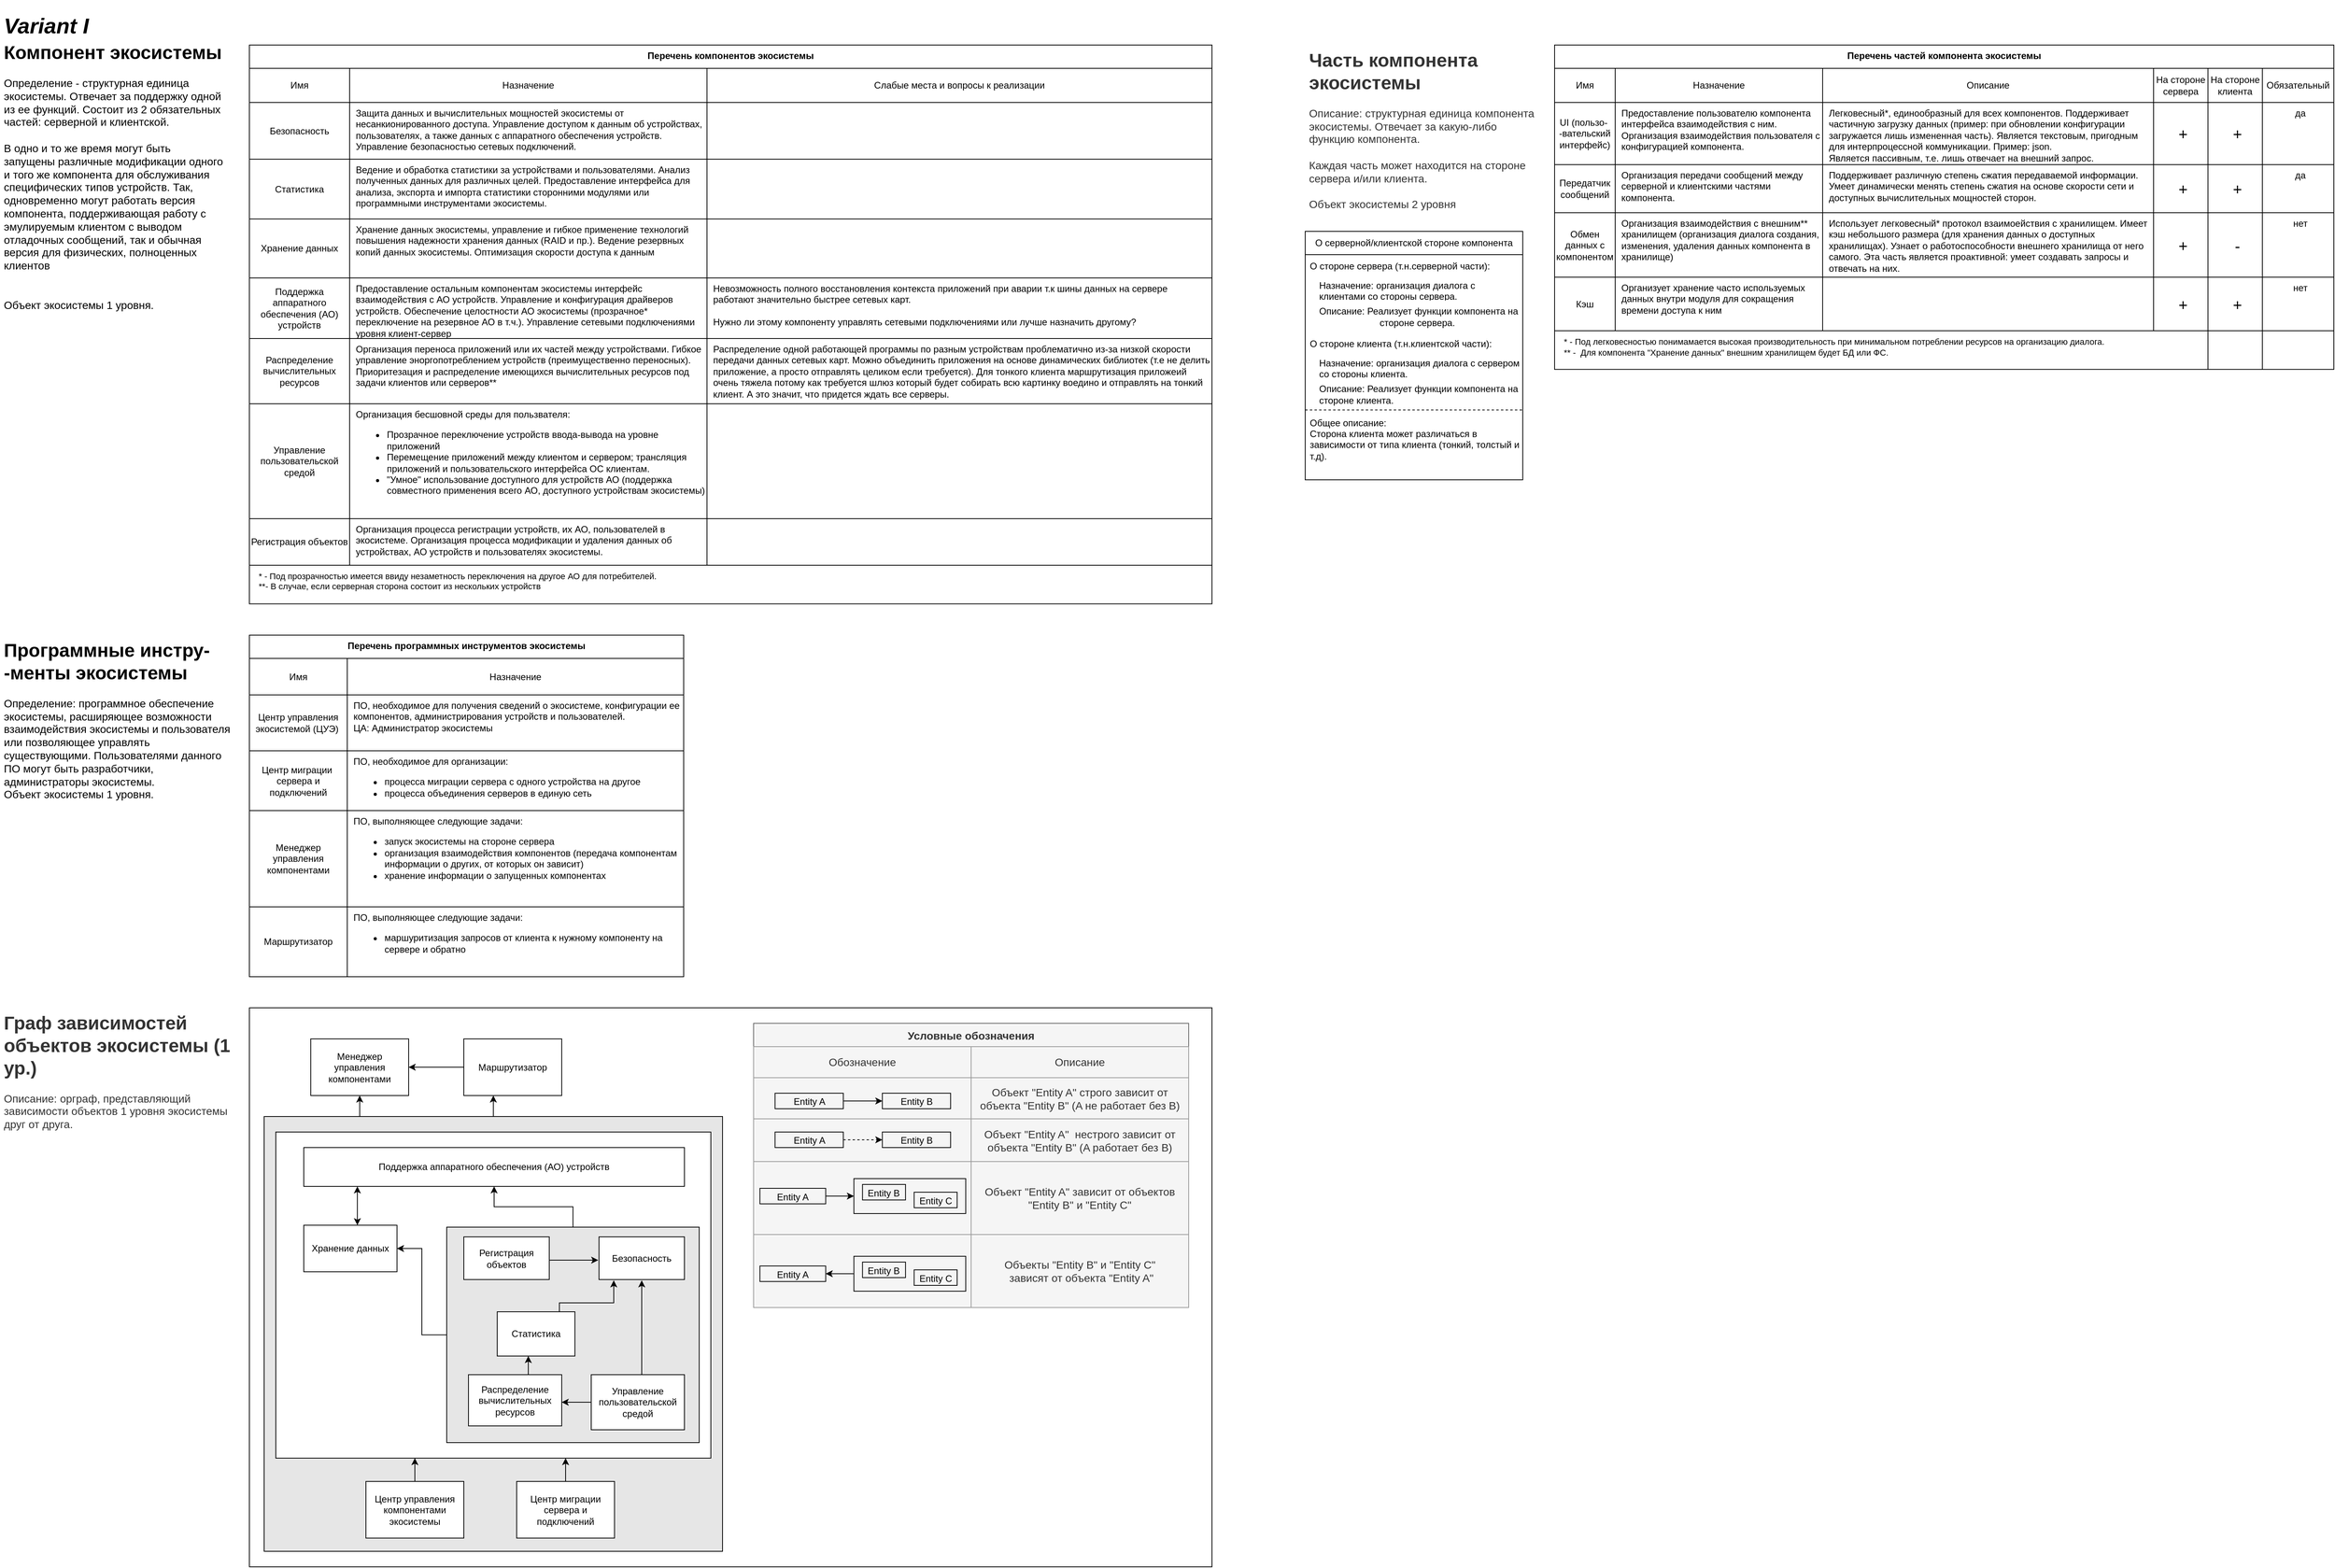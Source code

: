 <mxfile version="20.2.3" type="device" pages="2"><diagram id="bvu2a87ea8wfOxXEjMIZ" name="Components v.1"><mxGraphModel dx="1238" dy="531" grid="1" gridSize="10" guides="1" tooltips="1" connect="1" arrows="1" fold="1" page="1" pageScale="1" pageWidth="1654" pageHeight="2336" math="0" shadow="0"><root><mxCell id="0"/><mxCell id="1" parent="0"/><mxCell id="YyBgT22ppclSHke5pbse-34" value="" style="rounded=0;whiteSpace=wrap;html=1;strokeColor=#000000;fillColor=none;" vertex="1" parent="1"><mxGeometry x="361" y="1320" width="1239" height="720" as="geometry"/></mxCell><mxCell id="d-LDdMAyfOodjSTyU6Is-46" value="Условные обозначения" style="shape=table;startSize=30;container=1;collapsible=0;childLayout=tableLayout;fontStyle=1;align=center;shadow=0;sketch=0;fontSize=14;strokeWidth=1;fillColor=#f5f5f5;strokeColor=#666666;fontColor=#333333;" parent="1" vertex="1"><mxGeometry x="1010" y="1340" width="560" height="366" as="geometry"/></mxCell><mxCell id="d-LDdMAyfOodjSTyU6Is-47" value="" style="shape=tableRow;horizontal=0;startSize=0;swimlaneHead=0;swimlaneBody=0;top=0;left=0;bottom=0;right=0;collapsible=0;dropTarget=0;fillColor=none;points=[[0,0.5],[1,0.5]];portConstraint=eastwest;shadow=0;sketch=0;fontSize=12;strokeColor=default;strokeWidth=1;" parent="d-LDdMAyfOodjSTyU6Is-46" vertex="1"><mxGeometry y="30" width="560" height="40" as="geometry"/></mxCell><mxCell id="d-LDdMAyfOodjSTyU6Is-48" value="&lt;font style=&quot;font-size: 14px;&quot;&gt;Обозначение&lt;/font&gt;" style="shape=partialRectangle;html=1;whiteSpace=wrap;connectable=0;fillColor=#f5f5f5;top=1;left=1;bottom=1;right=1;overflow=hidden;shadow=0;sketch=0;fontSize=12;strokeColor=#999999;strokeWidth=1;fontColor=#333333;" parent="d-LDdMAyfOodjSTyU6Is-47" vertex="1"><mxGeometry width="280" height="40" as="geometry"><mxRectangle width="280" height="40" as="alternateBounds"/></mxGeometry></mxCell><mxCell id="d-LDdMAyfOodjSTyU6Is-49" value="&lt;font style=&quot;font-size: 14px;&quot;&gt;Описание&lt;/font&gt;" style="shape=partialRectangle;html=1;whiteSpace=wrap;connectable=0;top=1;left=1;bottom=1;right=1;overflow=hidden;shadow=0;sketch=0;fontSize=12;strokeWidth=1;fillColor=#f5f5f5;fontColor=#333333;strokeColor=#999999;" parent="d-LDdMAyfOodjSTyU6Is-47" vertex="1"><mxGeometry x="280" width="280" height="40" as="geometry"><mxRectangle width="280" height="40" as="alternateBounds"/></mxGeometry></mxCell><mxCell id="d-LDdMAyfOodjSTyU6Is-51" value="" style="shape=tableRow;horizontal=0;startSize=0;swimlaneHead=0;swimlaneBody=0;top=0;left=0;bottom=0;right=0;collapsible=0;dropTarget=0;fillColor=none;points=[[0,0.5],[1,0.5]];portConstraint=eastwest;shadow=0;sketch=0;fontSize=12;strokeColor=default;strokeWidth=1;" parent="d-LDdMAyfOodjSTyU6Is-46" vertex="1"><mxGeometry y="70" width="560" height="53" as="geometry"/></mxCell><mxCell id="d-LDdMAyfOodjSTyU6Is-52" value="" style="shape=partialRectangle;html=1;whiteSpace=wrap;connectable=0;fillColor=#f5f5f5;top=1;left=1;bottom=1;right=1;overflow=hidden;shadow=0;sketch=0;fontSize=12;strokeColor=#999999;strokeWidth=1;fontColor=#333333;" parent="d-LDdMAyfOodjSTyU6Is-51" vertex="1"><mxGeometry width="280" height="53" as="geometry"><mxRectangle width="280" height="53" as="alternateBounds"/></mxGeometry></mxCell><mxCell id="d-LDdMAyfOodjSTyU6Is-53" value="&lt;font style=&quot;font-size: 14px;&quot;&gt;Объект &quot;Entity A&quot; строго зависит от объекта &quot;Entity B&quot; (A не работает без B)&lt;/font&gt;" style="shape=partialRectangle;html=1;whiteSpace=wrap;connectable=0;fillColor=#f5f5f5;top=1;left=1;bottom=1;right=1;overflow=hidden;shadow=0;sketch=0;fontSize=12;strokeColor=#999999;strokeWidth=1;fontColor=#333333;" parent="d-LDdMAyfOodjSTyU6Is-51" vertex="1"><mxGeometry x="280" width="280" height="53" as="geometry"><mxRectangle width="280" height="53" as="alternateBounds"/></mxGeometry></mxCell><mxCell id="icNQKW_zhWbfwGVAJ3iZ-16" style="shape=tableRow;horizontal=0;startSize=0;swimlaneHead=0;swimlaneBody=0;top=0;left=0;bottom=0;right=0;collapsible=0;dropTarget=0;fillColor=none;points=[[0,0.5],[1,0.5]];portConstraint=eastwest;shadow=0;sketch=0;fontSize=12;strokeColor=default;strokeWidth=1;" parent="d-LDdMAyfOodjSTyU6Is-46" vertex="1"><mxGeometry y="123" width="560" height="55" as="geometry"/></mxCell><mxCell id="icNQKW_zhWbfwGVAJ3iZ-17" style="shape=partialRectangle;html=1;whiteSpace=wrap;connectable=0;fillColor=#f5f5f5;top=1;left=1;bottom=1;right=1;overflow=hidden;shadow=0;sketch=0;fontSize=12;strokeColor=#999999;strokeWidth=1;fontColor=#333333;" parent="icNQKW_zhWbfwGVAJ3iZ-16" vertex="1"><mxGeometry width="280" height="55" as="geometry"><mxRectangle width="280" height="55" as="alternateBounds"/></mxGeometry></mxCell><mxCell id="icNQKW_zhWbfwGVAJ3iZ-18" value="&lt;span style=&quot;font-size: 14px;&quot;&gt;Объект &quot;Entity A&quot;&amp;nbsp; нестрого зависит от объекта &quot;Entity B&quot; (A работает без B)&lt;/span&gt;" style="shape=partialRectangle;html=1;whiteSpace=wrap;connectable=0;fillColor=#f5f5f5;top=1;left=1;bottom=1;right=1;overflow=hidden;shadow=0;sketch=0;fontSize=12;strokeColor=#999999;strokeWidth=1;fontColor=#333333;" parent="icNQKW_zhWbfwGVAJ3iZ-16" vertex="1"><mxGeometry x="280" width="280" height="55" as="geometry"><mxRectangle width="280" height="55" as="alternateBounds"/></mxGeometry></mxCell><mxCell id="d-LDdMAyfOodjSTyU6Is-63" style="shape=tableRow;horizontal=0;startSize=0;swimlaneHead=0;swimlaneBody=0;top=0;left=0;bottom=0;right=0;collapsible=0;dropTarget=0;fillColor=none;points=[[0,0.5],[1,0.5]];portConstraint=eastwest;shadow=0;sketch=0;fontSize=12;strokeColor=default;strokeWidth=1;" parent="d-LDdMAyfOodjSTyU6Is-46" vertex="1"><mxGeometry y="178" width="560" height="94" as="geometry"/></mxCell><mxCell id="d-LDdMAyfOodjSTyU6Is-64" style="shape=partialRectangle;html=1;whiteSpace=wrap;connectable=0;fillColor=#f5f5f5;top=1;left=1;bottom=1;right=1;overflow=hidden;shadow=0;sketch=0;fontSize=12;strokeColor=#999999;strokeWidth=1;fontColor=#333333;" parent="d-LDdMAyfOodjSTyU6Is-63" vertex="1"><mxGeometry width="280" height="94" as="geometry"><mxRectangle width="280" height="94" as="alternateBounds"/></mxGeometry></mxCell><mxCell id="d-LDdMAyfOodjSTyU6Is-65" value="&lt;span style=&quot;font-size: 14px;&quot;&gt;Объект &quot;Entity A&quot; зависит от объектов &quot;Entity B&quot; и &quot;Entity C&quot;&lt;/span&gt;" style="shape=partialRectangle;html=1;whiteSpace=wrap;connectable=0;fillColor=#f5f5f5;top=1;left=1;bottom=1;right=1;overflow=hidden;shadow=0;sketch=0;fontSize=12;strokeColor=#999999;strokeWidth=1;fontColor=#333333;" parent="d-LDdMAyfOodjSTyU6Is-63" vertex="1"><mxGeometry x="280" width="280" height="94" as="geometry"><mxRectangle width="280" height="94" as="alternateBounds"/></mxGeometry></mxCell><mxCell id="YyBgT22ppclSHke5pbse-40" style="shape=tableRow;horizontal=0;startSize=0;swimlaneHead=0;swimlaneBody=0;top=0;left=0;bottom=0;right=0;collapsible=0;dropTarget=0;fillColor=none;points=[[0,0.5],[1,0.5]];portConstraint=eastwest;shadow=0;sketch=0;fontSize=12;strokeColor=default;strokeWidth=1;" vertex="1" parent="d-LDdMAyfOodjSTyU6Is-46"><mxGeometry y="272" width="560" height="94" as="geometry"/></mxCell><mxCell id="YyBgT22ppclSHke5pbse-41" style="shape=partialRectangle;html=1;whiteSpace=wrap;connectable=0;fillColor=#f5f5f5;top=1;left=1;bottom=1;right=1;overflow=hidden;shadow=0;sketch=0;fontSize=12;strokeColor=#999999;strokeWidth=1;fontColor=#333333;" vertex="1" parent="YyBgT22ppclSHke5pbse-40"><mxGeometry width="280" height="94" as="geometry"><mxRectangle width="280" height="94" as="alternateBounds"/></mxGeometry></mxCell><mxCell id="YyBgT22ppclSHke5pbse-42" value="&lt;span style=&quot;font-size: 14px;&quot;&gt;Объекты&amp;nbsp;&lt;/span&gt;&lt;span style=&quot;font-size: 14px;&quot;&gt;&quot;Entity B&quot; и &quot;Entity C&quot;&lt;/span&gt;&lt;span style=&quot;font-size: 14px;&quot;&gt;&lt;br&gt;&amp;nbsp;зависят от объекта&amp;nbsp;&lt;/span&gt;&lt;span style=&quot;font-size: 14px;&quot;&gt;&quot;Entity A&quot;&lt;/span&gt;" style="shape=partialRectangle;html=1;whiteSpace=wrap;connectable=0;fillColor=#f5f5f5;top=1;left=1;bottom=1;right=1;overflow=hidden;shadow=0;sketch=0;fontSize=12;strokeColor=#999999;strokeWidth=1;fontColor=#333333;" vertex="1" parent="YyBgT22ppclSHke5pbse-40"><mxGeometry x="280" width="280" height="94" as="geometry"><mxRectangle width="280" height="94" as="alternateBounds"/></mxGeometry></mxCell><mxCell id="YyBgT22ppclSHke5pbse-55" style="edgeStyle=orthogonalEdgeStyle;rounded=0;orthogonalLoop=1;jettySize=auto;html=1;fontSize=20;" edge="1" parent="1" source="YyBgT22ppclSHke5pbse-38" target="YyBgT22ppclSHke5pbse-36"><mxGeometry relative="1" as="geometry"><Array as="points"><mxPoint x="700" y="1460"/><mxPoint x="700" y="1460"/></Array></mxGeometry></mxCell><mxCell id="YyBgT22ppclSHke5pbse-38" value="" style="rounded=0;whiteSpace=wrap;html=1;fontSize=20;strokeColor=default;fillColor=#E6E6E6;" vertex="1" parent="1"><mxGeometry x="380" y="1460" width="590" height="560" as="geometry"/></mxCell><mxCell id="d-LDdMAyfOodjSTyU6Is-84" value="" style="rounded=0;whiteSpace=wrap;html=1;shadow=0;glass=0;sketch=0;fontSize=12;strokeColor=default;strokeWidth=1;fillColor=default;snapToPoint=1;" parent="1" vertex="1"><mxGeometry x="395" y="1480" width="560" height="420" as="geometry"/></mxCell><mxCell id="YyBgT22ppclSHke5pbse-53" style="edgeStyle=orthogonalEdgeStyle;rounded=0;orthogonalLoop=1;jettySize=auto;html=1;fontSize=20;" edge="1" parent="1" source="YyBgT22ppclSHke5pbse-51" target="d-LDdMAyfOodjSTyU6Is-36"><mxGeometry relative="1" as="geometry"/></mxCell><mxCell id="YyBgT22ppclSHke5pbse-54" style="edgeStyle=orthogonalEdgeStyle;rounded=0;orthogonalLoop=1;jettySize=auto;html=1;fontSize=20;" edge="1" parent="1" source="YyBgT22ppclSHke5pbse-51" target="d-LDdMAyfOodjSTyU6Is-37"><mxGeometry relative="1" as="geometry"/></mxCell><mxCell id="YyBgT22ppclSHke5pbse-51" value="" style="rounded=0;whiteSpace=wrap;html=1;fontSize=20;strokeColor=default;fillColor=#E6E6E6;" vertex="1" parent="1"><mxGeometry x="615" y="1602.5" width="325" height="277.5" as="geometry"/></mxCell><mxCell id="m5T3a47cuJNmgM7cxo_w-3" value="Перечень компонентов экосистемы" style="shape=table;startSize=30;container=1;collapsible=0;childLayout=tableLayout;fontStyle=1;align=center;verticalAlign=top;strokeColor=default;swimlaneLine=1;shadow=0;fillColor=default;" parent="1" vertex="1"><mxGeometry x="361" y="80" width="1239" height="719.79" as="geometry"/></mxCell><mxCell id="m5T3a47cuJNmgM7cxo_w-4" value="" style="shape=tableRow;horizontal=0;startSize=0;swimlaneHead=0;swimlaneBody=0;top=0;left=0;bottom=0;right=0;collapsible=0;dropTarget=0;fillColor=none;points=[[0,0.5],[1,0.5]];portConstraint=eastwest;" parent="m5T3a47cuJNmgM7cxo_w-3" vertex="1"><mxGeometry y="30" width="1239" height="44" as="geometry"/></mxCell><mxCell id="m5T3a47cuJNmgM7cxo_w-5" value="Имя" style="shape=partialRectangle;html=1;whiteSpace=wrap;connectable=0;fillColor=none;top=0;left=0;bottom=0;right=0;overflow=hidden;" parent="m5T3a47cuJNmgM7cxo_w-4" vertex="1"><mxGeometry width="129" height="44" as="geometry"><mxRectangle width="129" height="44" as="alternateBounds"/></mxGeometry></mxCell><mxCell id="m5T3a47cuJNmgM7cxo_w-6" value="Назначение" style="shape=partialRectangle;html=1;whiteSpace=wrap;connectable=0;fillColor=none;top=0;left=0;bottom=0;right=0;overflow=hidden;" parent="m5T3a47cuJNmgM7cxo_w-4" vertex="1"><mxGeometry x="129" width="460" height="44" as="geometry"><mxRectangle width="460" height="44" as="alternateBounds"/></mxGeometry></mxCell><mxCell id="d-LDdMAyfOodjSTyU6Is-119" value="Слабые места и вопросы к реализации" style="shape=partialRectangle;html=1;whiteSpace=wrap;connectable=0;fillColor=none;top=0;left=0;bottom=0;right=0;overflow=hidden;" parent="m5T3a47cuJNmgM7cxo_w-4" vertex="1"><mxGeometry x="589" width="650" height="44" as="geometry"><mxRectangle width="650" height="44" as="alternateBounds"/></mxGeometry></mxCell><mxCell id="m5T3a47cuJNmgM7cxo_w-8" value="" style="shape=tableRow;horizontal=0;startSize=0;swimlaneHead=0;swimlaneBody=0;top=0;left=0;bottom=0;right=0;collapsible=0;dropTarget=0;fillColor=none;points=[[0,0.5],[1,0.5]];portConstraint=eastwest;" parent="m5T3a47cuJNmgM7cxo_w-3" vertex="1"><mxGeometry y="74" width="1239" height="73" as="geometry"/></mxCell><mxCell id="m5T3a47cuJNmgM7cxo_w-9" value="Безопасность" style="shape=partialRectangle;html=1;whiteSpace=wrap;connectable=0;fillColor=none;top=0;left=0;bottom=0;right=0;overflow=hidden;" parent="m5T3a47cuJNmgM7cxo_w-8" vertex="1"><mxGeometry width="129" height="73" as="geometry"><mxRectangle width="129" height="73" as="alternateBounds"/></mxGeometry></mxCell><mxCell id="m5T3a47cuJNmgM7cxo_w-10" value="Защита данных и вычислительных мощностей&amp;nbsp;экосистемы от несанкионированного доступа. Управление доступом к данным об устройствах, пользователях, а также данных с аппаратного обеспечения устройств. Управление безопасностью сетевых подключений.&amp;nbsp;" style="shape=partialRectangle;html=1;whiteSpace=wrap;connectable=0;fillColor=none;top=0;left=0;bottom=0;right=0;overflow=hidden;align=left;spacingLeft=6;verticalAlign=top;spacingTop=0;" parent="m5T3a47cuJNmgM7cxo_w-8" vertex="1"><mxGeometry x="129" width="460" height="73" as="geometry"><mxRectangle width="460" height="73" as="alternateBounds"/></mxGeometry></mxCell><mxCell id="d-LDdMAyfOodjSTyU6Is-120" style="shape=partialRectangle;html=1;whiteSpace=wrap;connectable=0;fillColor=none;top=0;left=0;bottom=0;right=0;overflow=hidden;align=left;spacingLeft=6;verticalAlign=top;spacingTop=0;" parent="m5T3a47cuJNmgM7cxo_w-8" vertex="1"><mxGeometry x="589" width="650" height="73" as="geometry"><mxRectangle width="650" height="73" as="alternateBounds"/></mxGeometry></mxCell><mxCell id="m5T3a47cuJNmgM7cxo_w-12" value="" style="shape=tableRow;horizontal=0;startSize=0;swimlaneHead=0;swimlaneBody=0;top=0;left=0;bottom=0;right=0;collapsible=0;dropTarget=0;fillColor=none;points=[[0,0.5],[1,0.5]];portConstraint=eastwest;verticalAlign=middle;" parent="m5T3a47cuJNmgM7cxo_w-3" vertex="1"><mxGeometry y="147" width="1239" height="77" as="geometry"/></mxCell><mxCell id="m5T3a47cuJNmgM7cxo_w-13" value="Статистика" style="shape=partialRectangle;html=1;whiteSpace=wrap;connectable=0;fillColor=none;top=0;left=0;bottom=0;right=0;overflow=hidden;" parent="m5T3a47cuJNmgM7cxo_w-12" vertex="1"><mxGeometry width="129" height="77" as="geometry"><mxRectangle width="129" height="77" as="alternateBounds"/></mxGeometry></mxCell><mxCell id="m5T3a47cuJNmgM7cxo_w-14" value="Ведение и обработка статистики за устройствами и пользователями. Анализ полученных данных для различных целей. Предоставление интерфейса для анализа, экспорта и импорта статистики сторонними модулями или программными инструментами экосистемы." style="shape=partialRectangle;html=1;whiteSpace=wrap;connectable=0;fillColor=none;top=0;left=0;bottom=0;right=0;overflow=hidden;align=left;spacingLeft=6;verticalAlign=top;" parent="m5T3a47cuJNmgM7cxo_w-12" vertex="1"><mxGeometry x="129" width="460" height="77" as="geometry"><mxRectangle width="460" height="77" as="alternateBounds"/></mxGeometry></mxCell><mxCell id="d-LDdMAyfOodjSTyU6Is-121" style="shape=partialRectangle;html=1;whiteSpace=wrap;connectable=0;fillColor=none;top=0;left=0;bottom=0;right=0;overflow=hidden;align=left;spacingLeft=6;verticalAlign=top;" parent="m5T3a47cuJNmgM7cxo_w-12" vertex="1"><mxGeometry x="589" width="650" height="77" as="geometry"><mxRectangle width="650" height="77" as="alternateBounds"/></mxGeometry></mxCell><mxCell id="m5T3a47cuJNmgM7cxo_w-20" style="shape=tableRow;horizontal=0;startSize=0;swimlaneHead=0;swimlaneBody=0;top=0;left=0;bottom=0;right=0;collapsible=0;dropTarget=0;fillColor=none;points=[[0,0.5],[1,0.5]];portConstraint=eastwest;" parent="m5T3a47cuJNmgM7cxo_w-3" vertex="1"><mxGeometry y="224" width="1239" height="76" as="geometry"/></mxCell><mxCell id="m5T3a47cuJNmgM7cxo_w-21" value="Хранение данных" style="shape=partialRectangle;html=1;whiteSpace=wrap;connectable=0;fillColor=none;top=0;left=0;bottom=0;right=0;overflow=hidden;" parent="m5T3a47cuJNmgM7cxo_w-20" vertex="1"><mxGeometry width="129" height="76" as="geometry"><mxRectangle width="129" height="76" as="alternateBounds"/></mxGeometry></mxCell><mxCell id="m5T3a47cuJNmgM7cxo_w-22" value="Хранение данных экосистемы, управление и гибкое применение технологий повышения надежности хранения данных (RAID и пр.). Ведение резервных копий данных экосистемы. Оптимизация скорости доступа к данным" style="shape=partialRectangle;html=1;whiteSpace=wrap;connectable=0;fillColor=none;top=0;left=0;bottom=0;right=0;overflow=hidden;align=left;spacingLeft=6;verticalAlign=top;" parent="m5T3a47cuJNmgM7cxo_w-20" vertex="1"><mxGeometry x="129" width="460" height="76" as="geometry"><mxRectangle width="460" height="76" as="alternateBounds"/></mxGeometry></mxCell><mxCell id="d-LDdMAyfOodjSTyU6Is-122" style="shape=partialRectangle;html=1;whiteSpace=wrap;connectable=0;fillColor=none;top=0;left=0;bottom=0;right=0;overflow=hidden;align=left;spacingLeft=6;verticalAlign=top;" parent="m5T3a47cuJNmgM7cxo_w-20" vertex="1"><mxGeometry x="589" width="650" height="76" as="geometry"><mxRectangle width="650" height="76" as="alternateBounds"/></mxGeometry></mxCell><mxCell id="m5T3a47cuJNmgM7cxo_w-17" style="shape=tableRow;horizontal=0;startSize=0;swimlaneHead=0;swimlaneBody=0;top=0;left=0;bottom=0;right=0;collapsible=0;dropTarget=0;fillColor=none;points=[[0,0.5],[1,0.5]];portConstraint=eastwest;" parent="m5T3a47cuJNmgM7cxo_w-3" vertex="1"><mxGeometry y="300" width="1239" height="78" as="geometry"/></mxCell><mxCell id="m5T3a47cuJNmgM7cxo_w-18" value="Поддержка аппаратного обеспечения (АО) устройств" style="shape=partialRectangle;html=1;whiteSpace=wrap;connectable=0;fillColor=none;top=0;left=0;bottom=0;right=0;overflow=hidden;" parent="m5T3a47cuJNmgM7cxo_w-17" vertex="1"><mxGeometry width="129" height="78" as="geometry"><mxRectangle width="129" height="78" as="alternateBounds"/></mxGeometry></mxCell><mxCell id="m5T3a47cuJNmgM7cxo_w-19" value="Предоставление остальным компонентам экосистемы интерфейс взаимодействия с АО устройств. Управление и конфигурация драйверов устройств. Обеспечение целостности АО экосистемы (прозрачное* переключение на резервное АО в т.ч.). Управление сетевыми подключениями уровня клиент-сервер" style="shape=partialRectangle;html=1;whiteSpace=wrap;connectable=0;fillColor=none;top=0;left=0;bottom=0;right=0;overflow=hidden;align=left;spacingLeft=6;verticalAlign=top;spacingRight=2;" parent="m5T3a47cuJNmgM7cxo_w-17" vertex="1"><mxGeometry x="129" width="460" height="78" as="geometry"><mxRectangle width="460" height="78" as="alternateBounds"/></mxGeometry></mxCell><mxCell id="d-LDdMAyfOodjSTyU6Is-123" value="Невозможность полного восстановления контекста приложений при аварии т.к шины данных на сервере работают значительно быстрее сетевых карт.&lt;br&gt;&lt;br&gt;Нужно ли этому компоненту управлять сетевыми подключениями или лучше назначить другому?" style="shape=partialRectangle;html=1;whiteSpace=wrap;connectable=0;fillColor=none;top=0;left=0;bottom=0;right=0;overflow=hidden;align=left;spacingLeft=6;verticalAlign=top;spacingRight=2;" parent="m5T3a47cuJNmgM7cxo_w-17" vertex="1"><mxGeometry x="589" width="650" height="78" as="geometry"><mxRectangle width="650" height="78" as="alternateBounds"/></mxGeometry></mxCell><mxCell id="m5T3a47cuJNmgM7cxo_w-23" style="shape=tableRow;horizontal=0;startSize=0;swimlaneHead=0;swimlaneBody=0;top=0;left=0;bottom=0;right=0;collapsible=0;dropTarget=0;fillColor=none;points=[[0,0.5],[1,0.5]];portConstraint=eastwest;" parent="m5T3a47cuJNmgM7cxo_w-3" vertex="1"><mxGeometry y="378" width="1239" height="84" as="geometry"/></mxCell><mxCell id="m5T3a47cuJNmgM7cxo_w-24" value="&lt;span style=&quot;font-weight: normal&quot;&gt;Распределение вычислительных ресурсов&lt;/span&gt;" style="shape=partialRectangle;html=1;whiteSpace=wrap;connectable=0;fillColor=none;top=0;left=0;bottom=0;right=0;overflow=hidden;fontStyle=1" parent="m5T3a47cuJNmgM7cxo_w-23" vertex="1"><mxGeometry width="129" height="84" as="geometry"><mxRectangle width="129" height="84" as="alternateBounds"/></mxGeometry></mxCell><mxCell id="m5T3a47cuJNmgM7cxo_w-25" value="Организация переноса приложений или их частей между устройствами. Гибкое управление эноргопотреблением устройств (преимущественно переносных). Приоритезация и распределение имеющихся вычислительных ресурсов под задачи клиентов или серверов**" style="shape=partialRectangle;html=1;whiteSpace=wrap;connectable=0;fillColor=none;top=0;left=0;bottom=0;right=0;overflow=hidden;align=left;spacingLeft=6;verticalAlign=top;" parent="m5T3a47cuJNmgM7cxo_w-23" vertex="1"><mxGeometry x="129" width="460" height="84" as="geometry"><mxRectangle width="460" height="84" as="alternateBounds"/></mxGeometry></mxCell><mxCell id="d-LDdMAyfOodjSTyU6Is-124" value="Распределение одной работающей программы по разным устройствам проблематично из-за низкой скорости передачи данных сетевых карт. Можно объединить приложения на основе динамических библиотек (т.е не делить приложение, а просто отправлять целиком если требуется). Для тонкого клиента маршрутизация приложеий очень тяжела потому как требуется шлюз который будет собирать всю картинку воедино и отправлять на тонкий клиент. А это значит, что придется ждать все серверы." style="shape=partialRectangle;html=1;whiteSpace=wrap;connectable=0;fillColor=none;top=0;left=0;bottom=0;right=0;overflow=visible;align=left;spacingLeft=6;verticalAlign=top;" parent="m5T3a47cuJNmgM7cxo_w-23" vertex="1"><mxGeometry x="589" width="650" height="84" as="geometry"><mxRectangle width="650" height="84" as="alternateBounds"/></mxGeometry></mxCell><mxCell id="m5T3a47cuJNmgM7cxo_w-31" style="shape=tableRow;horizontal=0;startSize=0;swimlaneHead=0;swimlaneBody=0;top=0;left=0;bottom=0;right=0;collapsible=0;dropTarget=0;fillColor=none;points=[[0,0.5],[1,0.5]];portConstraint=eastwest;" parent="m5T3a47cuJNmgM7cxo_w-3" vertex="1"><mxGeometry y="462" width="1239" height="148" as="geometry"/></mxCell><mxCell id="m5T3a47cuJNmgM7cxo_w-32" value="Управление пользовательской средой" style="shape=partialRectangle;html=1;whiteSpace=wrap;connectable=0;fillColor=none;top=0;left=0;bottom=0;right=0;overflow=hidden;" parent="m5T3a47cuJNmgM7cxo_w-31" vertex="1"><mxGeometry width="129" height="148" as="geometry"><mxRectangle width="129" height="148" as="alternateBounds"/></mxGeometry></mxCell><mxCell id="m5T3a47cuJNmgM7cxo_w-33" value="Организация бесшовной среды для пользвателя:&lt;br&gt;&lt;ul&gt;&lt;li&gt;Прозрачное переключение устройств ввода-вывода на уровне приложений&lt;/li&gt;&lt;li&gt;Перемещение приложений между клиентом и сервером; трансляция приложений и пользовательского интерфейса ОС клиентам.&lt;/li&gt;&lt;li&gt;&quot;Умное&quot; использование доступного для устройств АО (поддержка совместного применения всего АО, доступного устройствам экосистемы)&lt;/li&gt;&lt;/ul&gt;" style="shape=partialRectangle;html=1;whiteSpace=wrap;connectable=0;fillColor=none;top=0;left=0;bottom=0;right=0;overflow=hidden;align=left;spacingLeft=6;verticalAlign=top;strokeColor=default;shadow=0;" parent="m5T3a47cuJNmgM7cxo_w-31" vertex="1"><mxGeometry x="129" width="460" height="148" as="geometry"><mxRectangle width="460" height="148" as="alternateBounds"/></mxGeometry></mxCell><mxCell id="d-LDdMAyfOodjSTyU6Is-125" style="shape=partialRectangle;html=1;connectable=0;fillColor=none;top=0;left=0;bottom=0;right=0;overflow=hidden;align=left;spacingLeft=6;verticalAlign=top;strokeColor=default;shadow=0;whiteSpace=wrap;" parent="m5T3a47cuJNmgM7cxo_w-31" vertex="1"><mxGeometry x="589" width="650" height="148" as="geometry"><mxRectangle width="650" height="148" as="alternateBounds"/></mxGeometry></mxCell><mxCell id="d-LDdMAyfOodjSTyU6Is-31" style="shape=tableRow;horizontal=0;startSize=0;swimlaneHead=0;swimlaneBody=0;top=0;left=0;bottom=0;right=0;collapsible=0;dropTarget=0;fillColor=none;points=[[0,0.5],[1,0.5]];portConstraint=eastwest;" parent="m5T3a47cuJNmgM7cxo_w-3" vertex="1"><mxGeometry y="610" width="1239" height="60" as="geometry"/></mxCell><mxCell id="d-LDdMAyfOodjSTyU6Is-32" value="Регистрация объектов" style="shape=partialRectangle;html=1;whiteSpace=wrap;connectable=0;fillColor=none;top=0;left=0;bottom=0;right=0;overflow=hidden;" parent="d-LDdMAyfOodjSTyU6Is-31" vertex="1"><mxGeometry width="129" height="60" as="geometry"><mxRectangle width="129" height="60" as="alternateBounds"/></mxGeometry></mxCell><mxCell id="d-LDdMAyfOodjSTyU6Is-33" value="Организация процесса регистрации устройств, их АО, пользователей в экосистеме. Организация процесса модификации и удаления данных об устройствах, АО устройств и пользователях экосистемы." style="shape=partialRectangle;html=1;whiteSpace=wrap;connectable=0;fillColor=none;top=0;left=0;bottom=0;right=0;overflow=hidden;align=left;spacingLeft=6;verticalAlign=top;strokeColor=default;shadow=0;" parent="d-LDdMAyfOodjSTyU6Is-31" vertex="1"><mxGeometry x="129" width="460" height="60" as="geometry"><mxRectangle width="460" height="60" as="alternateBounds"/></mxGeometry></mxCell><mxCell id="d-LDdMAyfOodjSTyU6Is-126" style="shape=partialRectangle;html=1;whiteSpace=wrap;connectable=0;fillColor=none;top=0;left=0;bottom=0;right=0;overflow=hidden;align=left;spacingLeft=6;verticalAlign=top;strokeColor=default;shadow=0;" parent="d-LDdMAyfOodjSTyU6Is-31" vertex="1"><mxGeometry x="589" width="650" height="60" as="geometry"><mxRectangle width="650" height="60" as="alternateBounds"/></mxGeometry></mxCell><mxCell id="d-LDdMAyfOodjSTyU6Is-2" style="shape=tableRow;horizontal=0;startSize=0;swimlaneHead=0;swimlaneBody=0;top=0;left=0;bottom=0;right=0;collapsible=0;dropTarget=0;fillColor=none;points=[[0,0.5],[1,0.5]];portConstraint=eastwest;verticalAlign=top;" parent="m5T3a47cuJNmgM7cxo_w-3" vertex="1"><mxGeometry y="670" width="1239" height="50" as="geometry"/></mxCell><mxCell id="d-LDdMAyfOodjSTyU6Is-3" value="&lt;span style=&quot;font-size: 11px; background-color: initial;&quot;&gt;*&amp;nbsp;- Под прозрачностью имеется ввиду незаметность&amp;nbsp;&lt;/span&gt;&lt;span style=&quot;font-size: 11px; background-color: initial;&quot;&gt;переключения на другое АО для потребителей.&lt;br&gt;&lt;div style=&quot;&quot;&gt;&lt;span style=&quot;background-color: initial;&quot;&gt;**&lt;/span&gt;&lt;span style=&quot;background-color: initial;&quot;&gt;- В случае, если серверная сторона состоит из нескольких устройств&lt;/span&gt;&lt;/div&gt;&lt;/span&gt;" style="shape=partialRectangle;html=1;whiteSpace=wrap;connectable=0;top=0;left=0;bottom=0;right=0;overflow=hidden;verticalAlign=top;shadow=0;sketch=0;fillColor=none;rowspan=1;colspan=3;align=left;spacingLeft=10;" parent="d-LDdMAyfOodjSTyU6Is-2" vertex="1"><mxGeometry width="1239" height="50" as="geometry"><mxRectangle width="129" height="50" as="alternateBounds"/></mxGeometry></mxCell><mxCell id="d-LDdMAyfOodjSTyU6Is-4" style="shape=partialRectangle;html=1;whiteSpace=wrap;connectable=0;fillColor=none;top=0;left=0;bottom=0;right=0;overflow=hidden;align=left;spacingLeft=6;verticalAlign=top;strokeColor=default;shadow=0;" parent="d-LDdMAyfOodjSTyU6Is-2" vertex="1" visible="0"><mxGeometry x="129" width="460" height="50" as="geometry"><mxRectangle width="460" height="50" as="alternateBounds"/></mxGeometry></mxCell><mxCell id="d-LDdMAyfOodjSTyU6Is-127" style="shape=partialRectangle;html=1;whiteSpace=wrap;connectable=0;fillColor=none;top=0;left=0;bottom=0;right=0;overflow=hidden;align=left;spacingLeft=6;verticalAlign=top;strokeColor=default;shadow=0;" parent="d-LDdMAyfOodjSTyU6Is-2" vertex="1" visible="0"><mxGeometry x="589" width="650" height="50" as="geometry"><mxRectangle width="650" height="50" as="alternateBounds"/></mxGeometry></mxCell><mxCell id="m5T3a47cuJNmgM7cxo_w-16" value="&lt;h1&gt;Компонент экосистемы&lt;/h1&gt;&lt;div&gt;&lt;font style=&quot;font-size: 14px;&quot;&gt;Определение - структурная единица экосистемы. Отвечает за поддержку одной из ее функций. Состоит из 2 обязательных частей: серверной и клиентской.&lt;/font&gt;&lt;/div&gt;&lt;div&gt;&lt;font style=&quot;font-size: 14px;&quot;&gt;&lt;br&gt;&lt;/font&gt;&lt;/div&gt;&lt;div&gt;&lt;font style=&quot;font-size: 14px;&quot;&gt;В одно и то же время могут быть запущены различные модификации одного и того же компонента для обслуживания специфических типов устройств. Так, одновременно могут работать версия компонента, поддерживающая работу с эмулируемым клиентом с выводом отладочных сообщений, так и обычная версия для физических, полноценных клиентов&lt;/font&gt;&lt;/div&gt;&lt;div&gt;&lt;font style=&quot;font-size: 14px;&quot;&gt;&lt;br&gt;&lt;/font&gt;&lt;/div&gt;&lt;div&gt;&lt;font style=&quot;font-size: 14px;&quot;&gt;&lt;br&gt;&lt;/font&gt;&lt;/div&gt;&lt;div&gt;&lt;font style=&quot;font-size: 14px;&quot;&gt;Объект экосистемы 1 уровня.&lt;/font&gt;&lt;/div&gt;" style="text;html=1;strokeColor=none;fillColor=none;spacing=5;spacingTop=-20;whiteSpace=wrap;overflow=hidden;rounded=0;autosize=0;resizeWidth=0;resizeHeight=0;" parent="1" vertex="1"><mxGeometry x="40" y="70" width="290" height="420" as="geometry"/></mxCell><mxCell id="d-LDdMAyfOodjSTyU6Is-1" value="&lt;h1&gt;&lt;b&gt;&lt;font style=&quot;font-size: 28px;&quot;&gt;Variant I&lt;/font&gt;&lt;/b&gt;&lt;/h1&gt;" style="text;html=1;strokeColor=none;fillColor=none;align=left;verticalAlign=middle;whiteSpace=wrap;rounded=0;spacing=5;fontStyle=2" parent="1" vertex="1"><mxGeometry x="40" y="40" width="130" height="30" as="geometry"/></mxCell><mxCell id="d-LDdMAyfOodjSTyU6Is-5" value="&lt;h1&gt;Программные инстру- -менты экосистемы&lt;/h1&gt;&lt;div style=&quot;font-size: 14px&quot;&gt;&lt;font style=&quot;font-size: 14px&quot;&gt;Определение: программное обеспечение экосистемы, расширяющее возможности взаимодействия экосистемы и пользователя или позволяющее управлять существующими. Пользователями данного ПО могут быть разработчики, администраторы экосистемы.&lt;/font&gt;&lt;/div&gt;&lt;div style=&quot;font-size: 14px&quot;&gt;&lt;font style=&quot;font-size: 14px&quot;&gt;Объект экосистемы 1 уровня.&lt;/font&gt;&lt;br&gt;&lt;/div&gt;" style="text;html=1;strokeColor=none;fillColor=none;spacing=5;spacingTop=-20;whiteSpace=wrap;overflow=hidden;rounded=0;" parent="1" vertex="1"><mxGeometry x="40" y="840" width="310" height="250" as="geometry"/></mxCell><mxCell id="d-LDdMAyfOodjSTyU6Is-6" value="Перечень программных инструментов экосистемы" style="shape=table;startSize=30;container=1;collapsible=0;childLayout=tableLayout;fontStyle=1;align=center;verticalAlign=top;strokeColor=default;swimlaneLine=1;shadow=0;fillColor=default;" parent="1" vertex="1"><mxGeometry x="361" y="840" width="559" height="440" as="geometry"/></mxCell><mxCell id="d-LDdMAyfOodjSTyU6Is-7" value="" style="shape=tableRow;horizontal=0;startSize=0;swimlaneHead=0;swimlaneBody=0;top=0;left=0;bottom=0;right=0;collapsible=0;dropTarget=0;fillColor=none;points=[[0,0.5],[1,0.5]];portConstraint=eastwest;" parent="d-LDdMAyfOodjSTyU6Is-6" vertex="1"><mxGeometry y="30" width="559" height="47" as="geometry"/></mxCell><mxCell id="d-LDdMAyfOodjSTyU6Is-8" value="Имя" style="shape=partialRectangle;html=1;whiteSpace=wrap;connectable=0;fillColor=none;top=0;left=0;bottom=0;right=0;overflow=hidden;" parent="d-LDdMAyfOodjSTyU6Is-7" vertex="1"><mxGeometry width="126" height="47" as="geometry"><mxRectangle width="126" height="47" as="alternateBounds"/></mxGeometry></mxCell><mxCell id="d-LDdMAyfOodjSTyU6Is-9" value="Назначение" style="shape=partialRectangle;html=1;whiteSpace=wrap;connectable=0;fillColor=none;top=0;left=0;bottom=0;right=0;overflow=hidden;" parent="d-LDdMAyfOodjSTyU6Is-7" vertex="1"><mxGeometry x="126" width="433" height="47" as="geometry"><mxRectangle width="433" height="47" as="alternateBounds"/></mxGeometry></mxCell><mxCell id="d-LDdMAyfOodjSTyU6Is-10" value="" style="shape=tableRow;horizontal=0;startSize=0;swimlaneHead=0;swimlaneBody=0;top=0;left=0;bottom=0;right=0;collapsible=0;dropTarget=0;fillColor=none;points=[[0,0.5],[1,0.5]];portConstraint=eastwest;" parent="d-LDdMAyfOodjSTyU6Is-6" vertex="1"><mxGeometry y="77" width="559" height="72" as="geometry"/></mxCell><mxCell id="d-LDdMAyfOodjSTyU6Is-11" value="Центр управления экосистемой (ЦУЭ)&amp;nbsp;" style="shape=partialRectangle;html=1;whiteSpace=wrap;connectable=0;fillColor=none;top=0;left=0;bottom=0;right=0;overflow=hidden;" parent="d-LDdMAyfOodjSTyU6Is-10" vertex="1"><mxGeometry width="126" height="72" as="geometry"><mxRectangle width="126" height="72" as="alternateBounds"/></mxGeometry></mxCell><mxCell id="d-LDdMAyfOodjSTyU6Is-12" value="ПО, необходимое для получения сведений о экосистеме, конфигурации ее компонентов, администрирования устройств и пользователей.&lt;br&gt;ЦА: Администратор экосистемы" style="shape=partialRectangle;html=1;whiteSpace=wrap;connectable=0;fillColor=none;top=0;left=0;bottom=0;right=0;overflow=hidden;align=left;spacingLeft=6;verticalAlign=top;spacingTop=0;" parent="d-LDdMAyfOodjSTyU6Is-10" vertex="1"><mxGeometry x="126" width="433" height="72" as="geometry"><mxRectangle width="433" height="72" as="alternateBounds"/></mxGeometry></mxCell><mxCell id="icNQKW_zhWbfwGVAJ3iZ-1" style="shape=tableRow;horizontal=0;startSize=0;swimlaneHead=0;swimlaneBody=0;top=0;left=0;bottom=0;right=0;collapsible=0;dropTarget=0;fillColor=none;points=[[0,0.5],[1,0.5]];portConstraint=eastwest;" parent="d-LDdMAyfOodjSTyU6Is-6" vertex="1"><mxGeometry y="149" width="559" height="77" as="geometry"/></mxCell><mxCell id="icNQKW_zhWbfwGVAJ3iZ-2" value="Центр миграции&amp;nbsp; сервера и подключений" style="shape=partialRectangle;html=1;whiteSpace=wrap;connectable=0;fillColor=none;top=0;left=0;bottom=0;right=0;overflow=hidden;" parent="icNQKW_zhWbfwGVAJ3iZ-1" vertex="1"><mxGeometry width="126" height="77" as="geometry"><mxRectangle width="126" height="77" as="alternateBounds"/></mxGeometry></mxCell><mxCell id="icNQKW_zhWbfwGVAJ3iZ-3" value="ПО, необходимое для организации:&lt;br&gt;&lt;ul&gt;&lt;li&gt;процесса миграции сервера с одного устройства на другое&lt;/li&gt;&lt;li&gt;процесса объединения серверов в единую сеть&lt;/li&gt;&lt;/ul&gt;" style="shape=partialRectangle;html=1;whiteSpace=wrap;connectable=0;fillColor=none;top=0;left=0;bottom=0;right=0;overflow=hidden;align=left;spacingLeft=6;verticalAlign=top;spacingTop=0;" parent="icNQKW_zhWbfwGVAJ3iZ-1" vertex="1"><mxGeometry x="126" width="433" height="77" as="geometry"><mxRectangle width="433" height="77" as="alternateBounds"/></mxGeometry></mxCell><mxCell id="2" style="shape=tableRow;horizontal=0;startSize=0;swimlaneHead=0;swimlaneBody=0;top=0;left=0;bottom=0;right=0;collapsible=0;dropTarget=0;fillColor=none;points=[[0,0.5],[1,0.5]];portConstraint=eastwest;" parent="d-LDdMAyfOodjSTyU6Is-6" vertex="1"><mxGeometry y="226" width="559" height="124" as="geometry"/></mxCell><mxCell id="3" value="Менеджер управления компонентами" style="shape=partialRectangle;html=1;whiteSpace=wrap;connectable=0;fillColor=none;top=0;left=0;bottom=0;right=0;overflow=hidden;" parent="2" vertex="1"><mxGeometry width="126" height="124" as="geometry"><mxRectangle width="126" height="124" as="alternateBounds"/></mxGeometry></mxCell><mxCell id="4" value="ПО, выполняющее следующие задачи:&lt;br&gt;&lt;ul&gt;&lt;li&gt;запуск экосистемы на стороне сервера&lt;/li&gt;&lt;li&gt;организация взаимодействия компонентов (передача компонентам информации о других, от которых он зависит)&lt;/li&gt;&lt;li&gt;хранение информации о запущенных компонентах&lt;/li&gt;&lt;/ul&gt;" style="shape=partialRectangle;html=1;whiteSpace=wrap;connectable=0;fillColor=none;top=0;left=0;bottom=0;right=0;overflow=hidden;align=left;spacingLeft=6;verticalAlign=top;spacingTop=0;" parent="2" vertex="1"><mxGeometry x="126" width="433" height="124" as="geometry"><mxRectangle width="433" height="124" as="alternateBounds"/></mxGeometry></mxCell><mxCell id="Sb-Cl2sHSRbLzL8PWTHH-4" style="shape=tableRow;horizontal=0;startSize=0;swimlaneHead=0;swimlaneBody=0;top=0;left=0;bottom=0;right=0;collapsible=0;dropTarget=0;fillColor=none;points=[[0,0.5],[1,0.5]];portConstraint=eastwest;" parent="d-LDdMAyfOodjSTyU6Is-6" vertex="1"><mxGeometry y="350" width="559" height="90" as="geometry"/></mxCell><mxCell id="Sb-Cl2sHSRbLzL8PWTHH-5" value="Маршрутизатор" style="shape=partialRectangle;html=1;whiteSpace=wrap;connectable=0;fillColor=none;top=0;left=0;bottom=0;right=0;overflow=hidden;" parent="Sb-Cl2sHSRbLzL8PWTHH-4" vertex="1"><mxGeometry width="126" height="90" as="geometry"><mxRectangle width="126" height="90" as="alternateBounds"/></mxGeometry></mxCell><mxCell id="Sb-Cl2sHSRbLzL8PWTHH-6" value="ПО, выполняющее следующие задачи:&lt;br&gt;&lt;ul&gt;&lt;li&gt;маршуритизация запросов от клиента к нужному компоненту на сервере и обратно&lt;/li&gt;&lt;/ul&gt;" style="shape=partialRectangle;html=1;whiteSpace=wrap;connectable=0;fillColor=none;top=0;left=0;bottom=0;right=0;overflow=hidden;align=left;spacingLeft=6;verticalAlign=top;spacingTop=0;" parent="Sb-Cl2sHSRbLzL8PWTHH-4" vertex="1"><mxGeometry x="126" width="433" height="90" as="geometry"><mxRectangle width="433" height="90" as="alternateBounds"/></mxGeometry></mxCell><mxCell id="d-LDdMAyfOodjSTyU6Is-34" value="Безопасность" style="shape=partialRectangle;html=1;whiteSpace=wrap;connectable=1;top=1;left=1;bottom=1;right=1;overflow=hidden;shadow=0;strokeWidth=1;perimeterSpacing=1;fillColor=default;strokeColor=default;" parent="1" vertex="1"><mxGeometry x="811" y="1615" width="110" height="55" as="geometry"><mxRectangle width="126" height="73" as="alternateBounds"/></mxGeometry></mxCell><mxCell id="d-LDdMAyfOodjSTyU6Is-113" style="edgeStyle=orthogonalEdgeStyle;rounded=0;jumpStyle=arc;orthogonalLoop=1;jettySize=auto;html=1;fontSize=12;startArrow=none;startFill=0;endArrow=classic;endFill=1;elbow=vertical;" parent="1" source="d-LDdMAyfOodjSTyU6Is-35" target="d-LDdMAyfOodjSTyU6Is-34" edge="1"><mxGeometry relative="1" as="geometry"><Array as="points"><mxPoint x="760" y="1700"/><mxPoint x="830" y="1700"/></Array></mxGeometry></mxCell><mxCell id="d-LDdMAyfOodjSTyU6Is-35" value="Статистика" style="shape=partialRectangle;html=1;whiteSpace=wrap;connectable=1;fillColor=default;top=1;left=1;bottom=1;right=1;overflow=hidden;" parent="1" vertex="1"><mxGeometry x="680" y="1711.5" width="100" height="57" as="geometry"><mxRectangle width="126" height="77" as="alternateBounds"/></mxGeometry></mxCell><mxCell id="d-LDdMAyfOodjSTyU6Is-36" value="Хранение данных" style="shape=partialRectangle;html=1;whiteSpace=wrap;connectable=1;fillColor=none;top=1;left=1;bottom=1;right=1;overflow=hidden;" parent="1" vertex="1"><mxGeometry x="431" y="1600" width="120" height="60" as="geometry"><mxRectangle width="126" height="76" as="alternateBounds"/></mxGeometry></mxCell><mxCell id="d-LDdMAyfOodjSTyU6Is-110" style="edgeStyle=elbowEdgeStyle;rounded=0;jumpStyle=arc;orthogonalLoop=1;jettySize=auto;elbow=vertical;html=1;fontSize=12;startArrow=classic;startFill=1;endArrow=classic;endFill=1;" parent="1" source="d-LDdMAyfOodjSTyU6Is-37" target="d-LDdMAyfOodjSTyU6Is-36" edge="1"><mxGeometry relative="1" as="geometry"><Array as="points"><mxPoint x="500" y="1570"/></Array></mxGeometry></mxCell><mxCell id="d-LDdMAyfOodjSTyU6Is-37" value="Поддержка аппаратного обеспечения (АО) устройств" style="shape=partialRectangle;html=1;whiteSpace=wrap;connectable=1;fillColor=none;top=1;left=1;bottom=1;right=1;overflow=hidden;" parent="1" vertex="1"><mxGeometry x="431" y="1500" width="490" height="50" as="geometry"><mxRectangle width="126" height="78" as="alternateBounds"/></mxGeometry></mxCell><mxCell id="d-LDdMAyfOodjSTyU6Is-116" style="edgeStyle=orthogonalEdgeStyle;rounded=0;jumpStyle=arc;orthogonalLoop=1;jettySize=auto;html=1;fontSize=12;startArrow=none;startFill=0;endArrow=classic;endFill=1;elbow=vertical;" parent="1" source="d-LDdMAyfOodjSTyU6Is-38" target="d-LDdMAyfOodjSTyU6Is-35" edge="1"><mxGeometry relative="1" as="geometry"><Array as="points"><mxPoint x="720" y="1790"/><mxPoint x="720" y="1790"/></Array></mxGeometry></mxCell><mxCell id="d-LDdMAyfOodjSTyU6Is-38" value="Распределение вычислительных ресурсов" style="shape=partialRectangle;html=1;whiteSpace=wrap;connectable=1;fillColor=default;top=1;left=1;bottom=1;right=1;overflow=hidden;" parent="1" vertex="1"><mxGeometry x="643" y="1792.5" width="120" height="66" as="geometry"><mxRectangle width="126" height="75" as="alternateBounds"/></mxGeometry></mxCell><mxCell id="d-LDdMAyfOodjSTyU6Is-114" style="edgeStyle=orthogonalEdgeStyle;rounded=0;jumpStyle=arc;orthogonalLoop=1;jettySize=auto;html=1;fontSize=12;startArrow=none;startFill=0;endArrow=classic;endFill=1;elbow=vertical;" parent="1" source="d-LDdMAyfOodjSTyU6Is-39" target="d-LDdMAyfOodjSTyU6Is-34" edge="1"><mxGeometry relative="1" as="geometry"><Array as="points"><mxPoint x="866" y="1770"/><mxPoint x="866" y="1770"/></Array></mxGeometry></mxCell><mxCell id="d-LDdMAyfOodjSTyU6Is-115" style="edgeStyle=orthogonalEdgeStyle;rounded=0;jumpStyle=arc;orthogonalLoop=1;jettySize=auto;html=1;fontSize=12;startArrow=none;startFill=0;endArrow=classic;endFill=1;elbow=vertical;" parent="1" source="d-LDdMAyfOodjSTyU6Is-39" target="d-LDdMAyfOodjSTyU6Is-38" edge="1"><mxGeometry relative="1" as="geometry"><Array as="points"><mxPoint x="740" y="1826"/><mxPoint x="740" y="1826"/></Array></mxGeometry></mxCell><mxCell id="d-LDdMAyfOodjSTyU6Is-39" value="Управление пользовательской средой" style="shape=partialRectangle;html=1;whiteSpace=wrap;connectable=1;fillColor=default;top=1;left=1;bottom=1;right=1;overflow=hidden;" parent="1" vertex="1"><mxGeometry x="801" y="1792.5" width="120" height="71" as="geometry"><mxRectangle width="126" height="141" as="alternateBounds"/></mxGeometry></mxCell><mxCell id="d-LDdMAyfOodjSTyU6Is-107" style="edgeStyle=orthogonalEdgeStyle;rounded=0;jumpStyle=arc;orthogonalLoop=1;jettySize=auto;elbow=vertical;html=1;fontSize=12;startArrow=none;startFill=0;endArrow=classic;endFill=1;" parent="1" source="d-LDdMAyfOodjSTyU6Is-40" target="d-LDdMAyfOodjSTyU6Is-34" edge="1"><mxGeometry relative="1" as="geometry"><Array as="points"><mxPoint x="760" y="1645"/><mxPoint x="760" y="1645"/></Array></mxGeometry></mxCell><mxCell id="d-LDdMAyfOodjSTyU6Is-40" value="Регистрация объектов" style="shape=partialRectangle;html=1;whiteSpace=wrap;connectable=1;fillColor=default;top=1;left=1;bottom=1;right=1;overflow=hidden;" parent="1" vertex="1"><mxGeometry x="637" y="1615" width="110" height="55" as="geometry"><mxRectangle width="126" height="75" as="alternateBounds"/></mxGeometry></mxCell><mxCell id="d-LDdMAyfOodjSTyU6Is-41" value="&lt;h1&gt;Граф зависимостей объектов экосистемы (1 ур.)&lt;/h1&gt;&lt;div&gt;&lt;font style=&quot;font-size: 14px;&quot;&gt;Описание: орграф, представляющий зависимости объектов 1 уровня экосистемы друг от друга.&lt;/font&gt;&lt;/div&gt;" style="text;html=1;strokeColor=none;fillColor=none;spacing=5;spacingTop=-20;whiteSpace=wrap;overflow=hidden;rounded=0;fontColor=#333333;" parent="1" vertex="1"><mxGeometry x="40" y="1320" width="300" height="170" as="geometry"/></mxCell><mxCell id="d-LDdMAyfOodjSTyU6Is-42" value="Центр управления компонентами экосистемы" style="shape=partialRectangle;html=1;whiteSpace=wrap;connectable=1;fillColor=default;top=1;left=1;bottom=1;right=1;overflow=hidden;" parent="1" vertex="1"><mxGeometry x="511" y="1930" width="126" height="73" as="geometry"><mxRectangle width="126" height="73" as="alternateBounds"/></mxGeometry></mxCell><mxCell id="d-LDdMAyfOodjSTyU6Is-86" style="edgeStyle=orthogonalEdgeStyle;rounded=0;orthogonalLoop=1;jettySize=auto;html=1;fontSize=12;" parent="1" source="d-LDdMAyfOodjSTyU6Is-42" edge="1"><mxGeometry relative="1" as="geometry"><mxPoint x="574" y="1900" as="targetPoint"/></mxGeometry></mxCell><mxCell id="icNQKW_zhWbfwGVAJ3iZ-5" value="Центр миграции сервера и подключений" style="shape=partialRectangle;html=1;whiteSpace=wrap;connectable=1;fillColor=default;top=1;left=1;bottom=1;right=1;overflow=hidden;" parent="1" vertex="1"><mxGeometry x="705" y="1930" width="126" height="73" as="geometry"><mxRectangle width="126" height="73" as="alternateBounds"/></mxGeometry></mxCell><mxCell id="icNQKW_zhWbfwGVAJ3iZ-6" style="edgeStyle=orthogonalEdgeStyle;rounded=0;orthogonalLoop=1;jettySize=auto;html=1;fontSize=12;" parent="1" source="icNQKW_zhWbfwGVAJ3iZ-5" edge="1"><mxGeometry relative="1" as="geometry"><mxPoint x="768" y="1900" as="targetPoint"/></mxGeometry></mxCell><mxCell id="d-LDdMAyfOodjSTyU6Is-60" value="" style="group" parent="1" vertex="1" connectable="0"><mxGeometry x="1037.617" y="1430" width="225.957" height="20" as="geometry"/></mxCell><mxCell id="d-LDdMAyfOodjSTyU6Is-43" value="&lt;font style=&quot;font-size: 12px;&quot;&gt;Entity A&lt;/font&gt;" style="whiteSpace=wrap;html=1;align=center;shadow=0;sketch=0;fontSize=14;strokeColor=default;strokeWidth=1;fillColor=none;" parent="d-LDdMAyfOodjSTyU6Is-60" vertex="1"><mxGeometry width="87.872" height="20" as="geometry"/></mxCell><mxCell id="d-LDdMAyfOodjSTyU6Is-44" value="&lt;font style=&quot;font-size: 12px;&quot;&gt;Entity B&lt;/font&gt;" style="whiteSpace=wrap;html=1;align=center;shadow=0;sketch=0;fontSize=14;strokeColor=default;strokeWidth=1;fillColor=none;" parent="d-LDdMAyfOodjSTyU6Is-60" vertex="1"><mxGeometry x="138.085" width="87.872" height="20" as="geometry"/></mxCell><mxCell id="d-LDdMAyfOodjSTyU6Is-45" value="" style="edgeStyle=orthogonalEdgeStyle;rounded=0;orthogonalLoop=1;jettySize=auto;html=1;fontSize=12;" parent="d-LDdMAyfOodjSTyU6Is-60" source="d-LDdMAyfOodjSTyU6Is-43" target="d-LDdMAyfOodjSTyU6Is-44" edge="1"><mxGeometry relative="1" as="geometry"/></mxCell><mxCell id="d-LDdMAyfOodjSTyU6Is-81" value="" style="group" parent="1" vertex="1" connectable="0"><mxGeometry x="1018.13" y="1540" width="264.94" height="45" as="geometry"/></mxCell><mxCell id="d-LDdMAyfOodjSTyU6Is-75" value="&lt;font style=&quot;font-size: 12px;&quot;&gt;Entity A&lt;/font&gt;" style="whiteSpace=wrap;html=1;align=center;shadow=0;sketch=0;fontSize=14;strokeColor=default;strokeWidth=1;fillColor=none;" parent="d-LDdMAyfOodjSTyU6Is-81" vertex="1"><mxGeometry y="12.5" width="84.684" height="20" as="geometry"/></mxCell><mxCell id="d-LDdMAyfOodjSTyU6Is-80" value="" style="group" parent="d-LDdMAyfOodjSTyU6Is-81" vertex="1" connectable="0"><mxGeometry x="120.977" width="143.963" height="45" as="geometry"/></mxCell><mxCell id="d-LDdMAyfOodjSTyU6Is-72" value="" style="rounded=0;whiteSpace=wrap;html=1;shadow=0;sketch=0;fontSize=12;strokeColor=default;strokeWidth=1;fillColor=none;" parent="d-LDdMAyfOodjSTyU6Is-80" vertex="1"><mxGeometry width="143.963" height="45" as="geometry"/></mxCell><mxCell id="d-LDdMAyfOodjSTyU6Is-78" value="" style="group" parent="d-LDdMAyfOodjSTyU6Is-80" vertex="1" connectable="0"><mxGeometry x="11.074" y="7.5" width="121.815" height="30" as="geometry"/></mxCell><mxCell id="d-LDdMAyfOodjSTyU6Is-69" value="&lt;font style=&quot;font-size: 12px;&quot;&gt;Entity B&lt;/font&gt;" style="whiteSpace=wrap;html=1;align=center;shadow=0;sketch=0;fontSize=14;strokeColor=default;strokeWidth=1;fillColor=none;" parent="d-LDdMAyfOodjSTyU6Is-78" vertex="1"><mxGeometry width="55.37" height="20" as="geometry"/></mxCell><mxCell id="d-LDdMAyfOodjSTyU6Is-70" value="&lt;font style=&quot;font-size: 12px;&quot;&gt;Entity C&lt;/font&gt;" style="whiteSpace=wrap;html=1;align=center;shadow=0;sketch=0;fontSize=14;strokeColor=default;strokeWidth=1;fillColor=none;" parent="d-LDdMAyfOodjSTyU6Is-78" vertex="1"><mxGeometry x="66.444" y="10" width="55.37" height="20" as="geometry"/></mxCell><mxCell id="d-LDdMAyfOodjSTyU6Is-71" value="" style="edgeStyle=orthogonalEdgeStyle;rounded=0;orthogonalLoop=1;jettySize=auto;html=1;fontSize=12;entryX=0;entryY=0.5;entryDx=0;entryDy=0;" parent="d-LDdMAyfOodjSTyU6Is-81" source="d-LDdMAyfOodjSTyU6Is-75" target="d-LDdMAyfOodjSTyU6Is-72" edge="1"><mxGeometry relative="1" as="geometry"><mxPoint x="96.782" y="160" as="sourcePoint"/><mxPoint x="133.075" y="100" as="targetPoint"/></mxGeometry></mxCell><mxCell id="icNQKW_zhWbfwGVAJ3iZ-19" value="" style="group" parent="1" vertex="1" connectable="0"><mxGeometry x="1037.617" y="1480" width="225.957" height="20" as="geometry"/></mxCell><mxCell id="icNQKW_zhWbfwGVAJ3iZ-20" value="&lt;font style=&quot;font-size: 12px;&quot;&gt;Entity A&lt;/font&gt;" style="whiteSpace=wrap;html=1;align=center;shadow=0;sketch=0;fontSize=14;strokeColor=default;strokeWidth=1;fillColor=none;" parent="icNQKW_zhWbfwGVAJ3iZ-19" vertex="1"><mxGeometry width="87.872" height="20" as="geometry"/></mxCell><mxCell id="icNQKW_zhWbfwGVAJ3iZ-21" value="&lt;font style=&quot;font-size: 12px;&quot;&gt;Entity B&lt;/font&gt;" style="whiteSpace=wrap;html=1;align=center;shadow=0;sketch=0;fontSize=14;strokeColor=default;strokeWidth=1;fillColor=none;" parent="icNQKW_zhWbfwGVAJ3iZ-19" vertex="1"><mxGeometry x="138.085" width="87.872" height="20" as="geometry"/></mxCell><mxCell id="icNQKW_zhWbfwGVAJ3iZ-22" value="" style="edgeStyle=orthogonalEdgeStyle;rounded=0;orthogonalLoop=1;jettySize=auto;html=1;fontSize=12;dashed=1;" parent="icNQKW_zhWbfwGVAJ3iZ-19" source="icNQKW_zhWbfwGVAJ3iZ-20" target="icNQKW_zhWbfwGVAJ3iZ-21" edge="1"><mxGeometry relative="1" as="geometry"/></mxCell><mxCell id="Kn0L-3r4lOMoLDCdbhHJ-1" value="&lt;h1&gt;Часть компонента экосистемы&lt;/h1&gt;&lt;div style=&quot;font-size: 14px;&quot;&gt;Описание: структурная единица компонента экосистемы. Отвечает за какую-либо функцию компонента.&lt;/div&gt;&lt;div style=&quot;font-size: 14px;&quot;&gt;&lt;br&gt;&lt;/div&gt;&lt;div style=&quot;font-size: 14px;&quot;&gt;Каждая часть может находится на стороне сервера и/или клиента.&lt;/div&gt;&lt;div style=&quot;font-size: 14px;&quot;&gt;&lt;br&gt;&lt;/div&gt;&lt;div style=&quot;font-size: 14px;&quot;&gt;Объект экосистемы 2 уровня&lt;/div&gt;" style="text;html=1;strokeColor=none;fillColor=none;spacing=5;spacingTop=-20;whiteSpace=wrap;overflow=hidden;rounded=0;fontColor=#333333;" parent="1" vertex="1"><mxGeometry x="1720" y="80" width="300" height="280" as="geometry"/></mxCell><mxCell id="Kn0L-3r4lOMoLDCdbhHJ-2" value="Перечень частей компонента экосистемы" style="shape=table;startSize=30;container=1;collapsible=0;childLayout=tableLayout;fontStyle=1;align=center;verticalAlign=top;strokeColor=default;swimlaneLine=1;shadow=0;fillColor=default;" parent="1" vertex="1"><mxGeometry x="2041" y="80" width="1003" height="417.79" as="geometry"/></mxCell><mxCell id="Kn0L-3r4lOMoLDCdbhHJ-3" value="" style="shape=tableRow;horizontal=0;startSize=0;swimlaneHead=0;swimlaneBody=0;top=0;left=0;bottom=0;right=0;collapsible=0;dropTarget=0;fillColor=none;points=[[0,0.5],[1,0.5]];portConstraint=eastwest;" parent="Kn0L-3r4lOMoLDCdbhHJ-2" vertex="1"><mxGeometry y="30" width="1003" height="44" as="geometry"/></mxCell><mxCell id="Kn0L-3r4lOMoLDCdbhHJ-4" value="Имя" style="shape=partialRectangle;html=1;whiteSpace=wrap;connectable=0;fillColor=none;top=0;left=0;bottom=0;right=0;overflow=hidden;" parent="Kn0L-3r4lOMoLDCdbhHJ-3" vertex="1"><mxGeometry width="78" height="44" as="geometry"><mxRectangle width="78" height="44" as="alternateBounds"/></mxGeometry></mxCell><mxCell id="Kn0L-3r4lOMoLDCdbhHJ-5" value="Назначение" style="shape=partialRectangle;html=1;whiteSpace=wrap;connectable=0;fillColor=none;top=0;left=0;bottom=0;right=0;overflow=hidden;" parent="Kn0L-3r4lOMoLDCdbhHJ-3" vertex="1"><mxGeometry x="78" width="267" height="44" as="geometry"><mxRectangle width="267" height="44" as="alternateBounds"/></mxGeometry></mxCell><mxCell id="Kn0L-3r4lOMoLDCdbhHJ-6" value="Описание" style="shape=partialRectangle;html=1;whiteSpace=wrap;connectable=0;fillColor=none;top=0;left=0;bottom=0;right=0;overflow=hidden;" parent="Kn0L-3r4lOMoLDCdbhHJ-3" vertex="1"><mxGeometry x="345" width="426" height="44" as="geometry"><mxRectangle width="426" height="44" as="alternateBounds"/></mxGeometry></mxCell><mxCell id="YyBgT22ppclSHke5pbse-12" value="На стороне сервера" style="shape=partialRectangle;html=1;whiteSpace=wrap;connectable=0;fillColor=none;top=0;left=0;bottom=0;right=0;overflow=hidden;" vertex="1" parent="Kn0L-3r4lOMoLDCdbhHJ-3"><mxGeometry x="771" width="70" height="44" as="geometry"><mxRectangle width="70" height="44" as="alternateBounds"/></mxGeometry></mxCell><mxCell id="YyBgT22ppclSHke5pbse-4" value="На стороне клиента" style="shape=partialRectangle;html=1;whiteSpace=wrap;connectable=0;fillColor=none;top=0;left=0;bottom=0;right=0;overflow=hidden;" vertex="1" parent="Kn0L-3r4lOMoLDCdbhHJ-3"><mxGeometry x="841" width="70" height="44" as="geometry"><mxRectangle width="70" height="44" as="alternateBounds"/></mxGeometry></mxCell><mxCell id="Kn0L-3r4lOMoLDCdbhHJ-7" value="Обязательный" style="shape=partialRectangle;html=1;whiteSpace=wrap;connectable=0;fillColor=none;top=0;left=0;bottom=0;right=0;overflow=hidden;" parent="Kn0L-3r4lOMoLDCdbhHJ-3" vertex="1"><mxGeometry x="911" width="92" height="44" as="geometry"><mxRectangle width="92" height="44" as="alternateBounds"/></mxGeometry></mxCell><mxCell id="Kn0L-3r4lOMoLDCdbhHJ-8" value="" style="shape=tableRow;horizontal=0;startSize=0;swimlaneHead=0;swimlaneBody=0;top=0;left=0;bottom=0;right=0;collapsible=0;dropTarget=0;fillColor=none;points=[[0,0.5],[1,0.5]];portConstraint=eastwest;" parent="Kn0L-3r4lOMoLDCdbhHJ-2" vertex="1"><mxGeometry y="74" width="1003" height="80" as="geometry"/></mxCell><mxCell id="Kn0L-3r4lOMoLDCdbhHJ-9" value="UI (пользо-&amp;nbsp; -вательский интерфейс)" style="shape=partialRectangle;html=1;whiteSpace=wrap;connectable=0;fillColor=none;top=0;left=0;bottom=0;right=0;overflow=hidden;" parent="Kn0L-3r4lOMoLDCdbhHJ-8" vertex="1"><mxGeometry width="78" height="80" as="geometry"><mxRectangle width="78" height="80" as="alternateBounds"/></mxGeometry></mxCell><mxCell id="Kn0L-3r4lOMoLDCdbhHJ-10" value="Предоставление пользователю компонента интерфейса взаимодействия с ним. Организация взаимодействия пользователя с конфигурацией компонента." style="shape=partialRectangle;html=1;whiteSpace=wrap;connectable=0;fillColor=none;top=0;left=0;bottom=0;right=0;overflow=hidden;align=left;spacingLeft=6;verticalAlign=top;spacingTop=0;" parent="Kn0L-3r4lOMoLDCdbhHJ-8" vertex="1"><mxGeometry x="78" width="267" height="80" as="geometry"><mxRectangle width="267" height="80" as="alternateBounds"/></mxGeometry></mxCell><mxCell id="Kn0L-3r4lOMoLDCdbhHJ-11" value="Легковесный*, единообразный для всех компонентов. Поддерживает частичную&amp;nbsp;загрузку данных (пример: при обновлении конфигурации загружается лишь измененная часть). Является текстовым, пригодным для интерпроцессной коммуникации. Пример: json.&lt;br&gt;Является пассивным, т.е. лишь отвечает на внешний запрос." style="shape=partialRectangle;html=1;whiteSpace=wrap;connectable=0;fillColor=none;top=0;left=0;bottom=0;right=0;overflow=hidden;align=left;spacingLeft=6;verticalAlign=top;spacingTop=0;" parent="Kn0L-3r4lOMoLDCdbhHJ-8" vertex="1"><mxGeometry x="345" width="426" height="80" as="geometry"><mxRectangle width="426" height="80" as="alternateBounds"/></mxGeometry></mxCell><mxCell id="YyBgT22ppclSHke5pbse-13" value="+" style="shape=partialRectangle;html=1;whiteSpace=wrap;connectable=0;fillColor=none;top=0;left=0;bottom=0;right=0;overflow=hidden;align=center;spacingLeft=6;verticalAlign=middle;spacingTop=0;fontSize=20;" vertex="1" parent="Kn0L-3r4lOMoLDCdbhHJ-8"><mxGeometry x="771" width="70" height="80" as="geometry"><mxRectangle width="70" height="80" as="alternateBounds"/></mxGeometry></mxCell><mxCell id="YyBgT22ppclSHke5pbse-5" value="+" style="shape=partialRectangle;html=1;whiteSpace=wrap;connectable=0;fillColor=none;top=0;left=0;bottom=0;right=0;overflow=hidden;align=center;spacingLeft=6;verticalAlign=middle;spacingTop=0;fontSize=20;" vertex="1" parent="Kn0L-3r4lOMoLDCdbhHJ-8"><mxGeometry x="841" width="70" height="80" as="geometry"><mxRectangle width="70" height="80" as="alternateBounds"/></mxGeometry></mxCell><mxCell id="Kn0L-3r4lOMoLDCdbhHJ-12" value="да" style="shape=partialRectangle;html=1;whiteSpace=wrap;connectable=0;fillColor=none;top=0;left=0;bottom=0;right=0;overflow=hidden;align=center;spacingLeft=6;verticalAlign=top;spacingTop=0;" parent="Kn0L-3r4lOMoLDCdbhHJ-8" vertex="1"><mxGeometry x="911" width="92" height="80" as="geometry"><mxRectangle width="92" height="80" as="alternateBounds"/></mxGeometry></mxCell><mxCell id="Kn0L-3r4lOMoLDCdbhHJ-23" style="shape=tableRow;horizontal=0;startSize=0;swimlaneHead=0;swimlaneBody=0;top=0;left=0;bottom=0;right=0;collapsible=0;dropTarget=0;fillColor=none;points=[[0,0.5],[1,0.5]];portConstraint=eastwest;" parent="Kn0L-3r4lOMoLDCdbhHJ-2" vertex="1"><mxGeometry y="154" width="1003" height="62" as="geometry"/></mxCell><mxCell id="Kn0L-3r4lOMoLDCdbhHJ-24" value="Передатчик сообщений" style="shape=partialRectangle;html=1;whiteSpace=wrap;connectable=0;fillColor=none;top=0;left=0;bottom=0;right=0;overflow=hidden;" parent="Kn0L-3r4lOMoLDCdbhHJ-23" vertex="1"><mxGeometry width="78" height="62" as="geometry"><mxRectangle width="78" height="62" as="alternateBounds"/></mxGeometry></mxCell><mxCell id="Kn0L-3r4lOMoLDCdbhHJ-25" value="Организация передачи сообщений между серверной и клиентскими частями компонента." style="shape=partialRectangle;html=1;whiteSpace=wrap;connectable=0;fillColor=none;top=0;left=0;bottom=0;right=0;overflow=hidden;align=left;spacingLeft=6;verticalAlign=top;" parent="Kn0L-3r4lOMoLDCdbhHJ-23" vertex="1"><mxGeometry x="78" width="267" height="62" as="geometry"><mxRectangle width="267" height="62" as="alternateBounds"/></mxGeometry></mxCell><mxCell id="Kn0L-3r4lOMoLDCdbhHJ-26" value="Поддерживает различную степень сжатия передаваемой информации. Умеет динамически менять степень сжатия на основе скорости сети и доступных вычислительных мощностей сторон." style="shape=partialRectangle;html=1;whiteSpace=wrap;connectable=0;fillColor=none;top=0;left=0;bottom=0;right=0;overflow=hidden;align=left;spacingLeft=6;verticalAlign=top;" parent="Kn0L-3r4lOMoLDCdbhHJ-23" vertex="1"><mxGeometry x="345" width="426" height="62" as="geometry"><mxRectangle width="426" height="62" as="alternateBounds"/></mxGeometry></mxCell><mxCell id="YyBgT22ppclSHke5pbse-16" value="+" style="shape=partialRectangle;html=1;whiteSpace=wrap;connectable=0;fillColor=none;top=0;left=0;bottom=0;right=0;overflow=hidden;align=center;spacingLeft=6;verticalAlign=middle;fontSize=20;" vertex="1" parent="Kn0L-3r4lOMoLDCdbhHJ-23"><mxGeometry x="771" width="70" height="62" as="geometry"><mxRectangle width="70" height="62" as="alternateBounds"/></mxGeometry></mxCell><mxCell id="YyBgT22ppclSHke5pbse-8" value="+" style="shape=partialRectangle;html=1;whiteSpace=wrap;connectable=0;fillColor=none;top=0;left=0;bottom=0;right=0;overflow=hidden;align=center;spacingLeft=6;verticalAlign=middle;fontSize=20;" vertex="1" parent="Kn0L-3r4lOMoLDCdbhHJ-23"><mxGeometry x="841" width="70" height="62" as="geometry"><mxRectangle width="70" height="62" as="alternateBounds"/></mxGeometry></mxCell><mxCell id="Kn0L-3r4lOMoLDCdbhHJ-27" value="да" style="shape=partialRectangle;html=1;whiteSpace=wrap;connectable=0;fillColor=none;top=0;left=0;bottom=0;right=0;overflow=hidden;align=center;spacingLeft=6;verticalAlign=top;spacingTop=0;" parent="Kn0L-3r4lOMoLDCdbhHJ-23" vertex="1"><mxGeometry x="911" width="92" height="62" as="geometry"><mxRectangle width="92" height="62" as="alternateBounds"/></mxGeometry></mxCell><mxCell id="Kn0L-3r4lOMoLDCdbhHJ-28" style="shape=tableRow;horizontal=0;startSize=0;swimlaneHead=0;swimlaneBody=0;top=0;left=0;bottom=0;right=0;collapsible=0;dropTarget=0;fillColor=none;points=[[0,0.5],[1,0.5]];portConstraint=eastwest;" parent="Kn0L-3r4lOMoLDCdbhHJ-2" vertex="1"><mxGeometry y="216" width="1003" height="83" as="geometry"/></mxCell><mxCell id="Kn0L-3r4lOMoLDCdbhHJ-29" value="Обмен данных с компонентом" style="shape=partialRectangle;html=1;whiteSpace=wrap;connectable=0;fillColor=none;top=0;left=0;bottom=0;right=0;overflow=hidden;" parent="Kn0L-3r4lOMoLDCdbhHJ-28" vertex="1"><mxGeometry width="78" height="83" as="geometry"><mxRectangle width="78" height="83" as="alternateBounds"/></mxGeometry></mxCell><mxCell id="Kn0L-3r4lOMoLDCdbhHJ-30" value="Организация взаимодействия с внешним** хранилищем (организация диалога создания, изменения, удаления данных компонента в хранилище)" style="shape=partialRectangle;html=1;whiteSpace=wrap;connectable=0;fillColor=none;top=0;left=0;bottom=0;right=0;overflow=hidden;align=left;spacingLeft=6;verticalAlign=top;" parent="Kn0L-3r4lOMoLDCdbhHJ-28" vertex="1"><mxGeometry x="78" width="267" height="83" as="geometry"><mxRectangle width="267" height="83" as="alternateBounds"/></mxGeometry></mxCell><mxCell id="Kn0L-3r4lOMoLDCdbhHJ-31" value="Использует легковесный* протокол взаимоействия с хранилищем. Имеет кэш небольшого размера (для хранения данных о доступных хранилищах). Узнает о работоспособности внешнего хранилища от него самого. Эта часть является проактивной: умеет создавать запросы и отвечать на них." style="shape=partialRectangle;html=1;whiteSpace=wrap;connectable=0;fillColor=none;top=0;left=0;bottom=0;right=0;overflow=hidden;align=left;spacingLeft=6;verticalAlign=top;" parent="Kn0L-3r4lOMoLDCdbhHJ-28" vertex="1"><mxGeometry x="345" width="426" height="83" as="geometry"><mxRectangle width="426" height="83" as="alternateBounds"/></mxGeometry></mxCell><mxCell id="YyBgT22ppclSHke5pbse-17" value="+" style="shape=partialRectangle;html=1;whiteSpace=wrap;connectable=0;fillColor=none;top=0;left=0;bottom=0;right=0;overflow=hidden;align=center;spacingLeft=6;verticalAlign=middle;fontSize=20;" vertex="1" parent="Kn0L-3r4lOMoLDCdbhHJ-28"><mxGeometry x="771" width="70" height="83" as="geometry"><mxRectangle width="70" height="83" as="alternateBounds"/></mxGeometry></mxCell><mxCell id="YyBgT22ppclSHke5pbse-9" value="-" style="shape=partialRectangle;html=1;whiteSpace=wrap;connectable=0;fillColor=none;top=0;left=0;bottom=0;right=0;overflow=hidden;align=center;spacingLeft=6;verticalAlign=middle;fontSize=20;" vertex="1" parent="Kn0L-3r4lOMoLDCdbhHJ-28"><mxGeometry x="841" width="70" height="83" as="geometry"><mxRectangle width="70" height="83" as="alternateBounds"/></mxGeometry></mxCell><mxCell id="Kn0L-3r4lOMoLDCdbhHJ-32" value="нет" style="shape=partialRectangle;html=1;whiteSpace=wrap;connectable=0;fillColor=none;top=0;left=0;bottom=0;right=0;overflow=hidden;align=center;spacingLeft=6;verticalAlign=top;spacingTop=0;" parent="Kn0L-3r4lOMoLDCdbhHJ-28" vertex="1"><mxGeometry x="911" width="92" height="83" as="geometry"><mxRectangle width="92" height="83" as="alternateBounds"/></mxGeometry></mxCell><mxCell id="Kn0L-3r4lOMoLDCdbhHJ-33" style="shape=tableRow;horizontal=0;startSize=0;swimlaneHead=0;swimlaneBody=0;top=0;left=0;bottom=0;right=0;collapsible=0;dropTarget=0;fillColor=none;points=[[0,0.5],[1,0.5]];portConstraint=eastwest;" parent="Kn0L-3r4lOMoLDCdbhHJ-2" vertex="1"><mxGeometry y="299" width="1003" height="69" as="geometry"/></mxCell><mxCell id="Kn0L-3r4lOMoLDCdbhHJ-34" value="Кэш" style="shape=partialRectangle;html=1;whiteSpace=wrap;connectable=0;fillColor=none;top=0;left=0;bottom=0;right=0;overflow=hidden;" parent="Kn0L-3r4lOMoLDCdbhHJ-33" vertex="1"><mxGeometry width="78" height="69" as="geometry"><mxRectangle width="78" height="69" as="alternateBounds"/></mxGeometry></mxCell><mxCell id="Kn0L-3r4lOMoLDCdbhHJ-35" value="Организует хранение часто используемых данных внутри модуля для сокращения времени доступа к ним" style="shape=partialRectangle;html=1;whiteSpace=wrap;connectable=0;fillColor=none;top=0;left=0;bottom=0;right=0;overflow=hidden;align=left;spacingLeft=6;verticalAlign=top;" parent="Kn0L-3r4lOMoLDCdbhHJ-33" vertex="1"><mxGeometry x="78" width="267" height="69" as="geometry"><mxRectangle width="267" height="69" as="alternateBounds"/></mxGeometry></mxCell><mxCell id="Kn0L-3r4lOMoLDCdbhHJ-36" style="shape=partialRectangle;html=1;whiteSpace=wrap;connectable=0;fillColor=none;top=0;left=0;bottom=0;right=0;overflow=hidden;align=left;spacingLeft=6;verticalAlign=top;" parent="Kn0L-3r4lOMoLDCdbhHJ-33" vertex="1"><mxGeometry x="345" width="426" height="69" as="geometry"><mxRectangle width="426" height="69" as="alternateBounds"/></mxGeometry></mxCell><mxCell id="YyBgT22ppclSHke5pbse-18" value="+" style="shape=partialRectangle;html=1;whiteSpace=wrap;connectable=0;fillColor=none;top=0;left=0;bottom=0;right=0;overflow=hidden;align=center;spacingLeft=6;verticalAlign=middle;fontSize=20;" vertex="1" parent="Kn0L-3r4lOMoLDCdbhHJ-33"><mxGeometry x="771" width="70" height="69" as="geometry"><mxRectangle width="70" height="69" as="alternateBounds"/></mxGeometry></mxCell><mxCell id="YyBgT22ppclSHke5pbse-10" value="+" style="shape=partialRectangle;html=1;whiteSpace=wrap;connectable=0;fillColor=none;top=0;left=0;bottom=0;right=0;overflow=hidden;align=center;spacingLeft=6;verticalAlign=middle;fontSize=20;" vertex="1" parent="Kn0L-3r4lOMoLDCdbhHJ-33"><mxGeometry x="841" width="70" height="69" as="geometry"><mxRectangle width="70" height="69" as="alternateBounds"/></mxGeometry></mxCell><mxCell id="Kn0L-3r4lOMoLDCdbhHJ-37" value="нет" style="shape=partialRectangle;html=1;whiteSpace=wrap;connectable=0;fillColor=none;top=0;left=0;bottom=0;right=0;overflow=hidden;align=center;spacingLeft=6;verticalAlign=top;spacingTop=0;" parent="Kn0L-3r4lOMoLDCdbhHJ-33" vertex="1"><mxGeometry x="911" width="92" height="69" as="geometry"><mxRectangle width="92" height="69" as="alternateBounds"/></mxGeometry></mxCell><mxCell id="Kn0L-3r4lOMoLDCdbhHJ-38" style="shape=tableRow;horizontal=0;startSize=0;swimlaneHead=0;swimlaneBody=0;top=0;left=0;bottom=0;right=0;collapsible=0;dropTarget=0;fillColor=none;points=[[0,0.5],[1,0.5]];portConstraint=eastwest;verticalAlign=top;" parent="Kn0L-3r4lOMoLDCdbhHJ-2" vertex="1"><mxGeometry y="368" width="1003" height="50" as="geometry"/></mxCell><mxCell id="Kn0L-3r4lOMoLDCdbhHJ-39" value="&lt;span style=&quot;font-size: 11px; background-color: initial;&quot;&gt;*&amp;nbsp;-&amp;nbsp;&lt;/span&gt;&lt;span style=&quot;font-size: 11px;&quot;&gt;Под легковесностью понимамается высокая производительность при минимальном потреблении ресурсов на организацию диалога.&lt;br&gt;&lt;/span&gt;&lt;span style=&quot;font-size: 11px;&quot;&gt;** -&amp;nbsp;&amp;nbsp;&lt;/span&gt;&lt;span style=&quot;font-size: 11px;&quot;&gt;Для компонента &quot;Хранение данных&quot; внешним хранилищем будет БД или ФС.&lt;br&gt;&lt;/span&gt;" style="shape=partialRectangle;html=1;whiteSpace=wrap;connectable=0;top=0;left=0;bottom=0;right=0;overflow=hidden;verticalAlign=top;shadow=0;sketch=0;fillColor=none;align=left;spacingLeft=10;rowspan=1;colspan=4;" parent="Kn0L-3r4lOMoLDCdbhHJ-38" vertex="1"><mxGeometry width="841" height="50" as="geometry"><mxRectangle width="78" height="50" as="alternateBounds"/></mxGeometry></mxCell><mxCell id="Kn0L-3r4lOMoLDCdbhHJ-40" style="shape=partialRectangle;html=1;whiteSpace=wrap;connectable=0;fillColor=none;top=0;left=0;bottom=0;right=0;overflow=hidden;align=left;spacingLeft=6;verticalAlign=top;strokeColor=default;shadow=0;" parent="Kn0L-3r4lOMoLDCdbhHJ-38" vertex="1" visible="0"><mxGeometry x="78" width="267" height="50" as="geometry"><mxRectangle width="267" height="50" as="alternateBounds"/></mxGeometry></mxCell><mxCell id="Kn0L-3r4lOMoLDCdbhHJ-41" style="shape=partialRectangle;html=1;whiteSpace=wrap;connectable=0;fillColor=none;top=0;left=0;bottom=0;right=0;overflow=hidden;align=left;spacingLeft=6;verticalAlign=top;strokeColor=default;shadow=0;" parent="Kn0L-3r4lOMoLDCdbhHJ-38" vertex="1" visible="0"><mxGeometry x="345" width="426" height="50" as="geometry"><mxRectangle width="426" height="50" as="alternateBounds"/></mxGeometry></mxCell><mxCell id="YyBgT22ppclSHke5pbse-19" style="shape=partialRectangle;html=1;whiteSpace=wrap;connectable=0;fillColor=none;top=0;left=0;bottom=0;right=0;overflow=hidden;align=left;spacingLeft=6;verticalAlign=top;strokeColor=default;shadow=0;" vertex="1" visible="0" parent="Kn0L-3r4lOMoLDCdbhHJ-38"><mxGeometry x="771" width="70" height="50" as="geometry"><mxRectangle width="70" height="50" as="alternateBounds"/></mxGeometry></mxCell><mxCell id="YyBgT22ppclSHke5pbse-11" style="shape=partialRectangle;html=1;whiteSpace=wrap;connectable=0;fillColor=none;top=0;left=0;bottom=0;right=0;overflow=hidden;align=left;spacingLeft=6;verticalAlign=top;strokeColor=default;shadow=0;" vertex="1" parent="Kn0L-3r4lOMoLDCdbhHJ-38"><mxGeometry x="841" width="70" height="50" as="geometry"><mxRectangle width="70" height="50" as="alternateBounds"/></mxGeometry></mxCell><mxCell id="Kn0L-3r4lOMoLDCdbhHJ-42" style="shape=partialRectangle;html=1;whiteSpace=wrap;connectable=0;fillColor=none;top=0;left=0;bottom=0;right=0;overflow=hidden;align=left;spacingLeft=6;verticalAlign=top;strokeColor=default;shadow=0;" parent="Kn0L-3r4lOMoLDCdbhHJ-38" vertex="1"><mxGeometry x="911" width="92" height="50" as="geometry"><mxRectangle width="92" height="50" as="alternateBounds"/></mxGeometry></mxCell><mxCell id="YyBgT22ppclSHke5pbse-24" value="О серверной/клиентской стороне компонента" style="swimlane;fontStyle=0;childLayout=stackLayout;horizontal=1;startSize=30;horizontalStack=0;resizeParent=1;resizeParentMax=0;resizeLast=0;collapsible=1;marginBottom=0;whiteSpace=wrap;" vertex="1" parent="1"><mxGeometry x="1720" y="320" width="280" height="320" as="geometry"/></mxCell><mxCell id="YyBgT22ppclSHke5pbse-25" value="О стороне сервера (т.н.серверной части):" style="text;strokeColor=none;fillColor=none;align=left;verticalAlign=middle;spacingLeft=4;spacingRight=4;overflow=hidden;points=[[0,0.5],[1,0.5]];portConstraint=eastwest;rotatable=0;whiteSpace=wrap;" vertex="1" parent="YyBgT22ppclSHke5pbse-24"><mxGeometry y="30" width="280" height="30" as="geometry"/></mxCell><mxCell id="YyBgT22ppclSHke5pbse-26" value="Назначение: организация диалога с клиентами со стороны сервера." style="text;strokeColor=none;fillColor=none;align=left;verticalAlign=middle;spacingLeft=16;spacingRight=4;overflow=hidden;points=[[0,0.5],[1,0.5]];portConstraint=eastwest;rotatable=0;whiteSpace=wrap;" vertex="1" parent="YyBgT22ppclSHke5pbse-24"><mxGeometry y="60" width="280" height="30" as="geometry"/></mxCell><mxCell id="YyBgT22ppclSHke5pbse-28" value="Описание: Реализует функции компонента на стороне сервера. " style="text;strokeColor=none;fillColor=none;align=center;verticalAlign=middle;spacingLeft=16;spacingRight=4;overflow=hidden;points=[[0,0.5],[1,0.5]];portConstraint=eastwest;rotatable=0;whiteSpace=wrap;labelPosition=center;verticalLabelPosition=middle;" vertex="1" parent="YyBgT22ppclSHke5pbse-24"><mxGeometry y="90" width="280" height="40" as="geometry"/></mxCell><mxCell id="YyBgT22ppclSHke5pbse-29" value="О стороне клиента (т.н.клиентской части):" style="text;strokeColor=none;fillColor=none;align=left;verticalAlign=middle;spacingLeft=4;spacingRight=4;overflow=hidden;points=[[0,0.5],[1,0.5]];portConstraint=eastwest;rotatable=0;whiteSpace=wrap;" vertex="1" parent="YyBgT22ppclSHke5pbse-24"><mxGeometry y="130" width="280" height="30" as="geometry"/></mxCell><mxCell id="YyBgT22ppclSHke5pbse-30" value="Назначение: организация диалога с сервером со стороны клиента." style="text;strokeColor=none;fillColor=none;align=left;verticalAlign=middle;spacingLeft=16;spacingRight=4;overflow=hidden;points=[[0,0.5],[1,0.5]];portConstraint=eastwest;rotatable=0;whiteSpace=wrap;" vertex="1" parent="YyBgT22ppclSHke5pbse-24"><mxGeometry y="160" width="280" height="30" as="geometry"/></mxCell><mxCell id="YyBgT22ppclSHke5pbse-31" value="Описание: Реализует функции компонента на стороне клиента." style="text;strokeColor=none;fillColor=none;align=left;verticalAlign=middle;spacingLeft=16;spacingRight=4;overflow=hidden;points=[[0,0.5],[1,0.5]];portConstraint=eastwest;rotatable=0;whiteSpace=wrap;" vertex="1" parent="YyBgT22ppclSHke5pbse-24"><mxGeometry y="190" width="280" height="40" as="geometry"/></mxCell><mxCell id="YyBgT22ppclSHke5pbse-32" value="Общее описание:&#10;Сторона клиента может различаться в зависимости от типа клиента (тонкий, толстый и т.д).&#10;" style="text;strokeColor=default;fillColor=none;align=left;verticalAlign=middle;spacingLeft=4;spacingRight=4;overflow=hidden;points=[[0,0.5],[1,0.5]];portConstraint=eastwest;rotatable=0;whiteSpace=wrap;dashed=1;" vertex="1" parent="YyBgT22ppclSHke5pbse-24"><mxGeometry y="230" width="280" height="90" as="geometry"/></mxCell><mxCell id="YyBgT22ppclSHke5pbse-35" value="Менеджер управления компонентами" style="shape=partialRectangle;html=1;whiteSpace=wrap;connectable=1;fillColor=none;top=1;left=1;bottom=1;right=1;overflow=hidden;" vertex="1" parent="1"><mxGeometry x="440" y="1360" width="126" height="73" as="geometry"><mxRectangle width="126" height="73" as="alternateBounds"/></mxGeometry></mxCell><mxCell id="YyBgT22ppclSHke5pbse-37" style="edgeStyle=orthogonalEdgeStyle;rounded=0;orthogonalLoop=1;jettySize=auto;html=1;fontSize=20;" edge="1" parent="1" source="YyBgT22ppclSHke5pbse-36" target="YyBgT22ppclSHke5pbse-35"><mxGeometry relative="1" as="geometry"/></mxCell><mxCell id="YyBgT22ppclSHke5pbse-36" value="Маршрутизатор" style="shape=partialRectangle;html=1;whiteSpace=wrap;connectable=1;fillColor=none;top=1;left=1;bottom=1;right=1;overflow=hidden;" vertex="1" parent="1"><mxGeometry x="637" y="1360" width="126" height="73" as="geometry"><mxRectangle width="126" height="73" as="alternateBounds"/></mxGeometry></mxCell><mxCell id="YyBgT22ppclSHke5pbse-39" style="edgeStyle=orthogonalEdgeStyle;rounded=0;orthogonalLoop=1;jettySize=auto;html=1;fontSize=20;" edge="1" parent="1" source="YyBgT22ppclSHke5pbse-38" target="YyBgT22ppclSHke5pbse-35"><mxGeometry relative="1" as="geometry"><Array as="points"><mxPoint x="503" y="1450"/><mxPoint x="503" y="1450"/></Array></mxGeometry></mxCell><mxCell id="YyBgT22ppclSHke5pbse-43" value="" style="group;fillColor=none;" vertex="1" connectable="0" parent="1"><mxGeometry x="1018.13" y="1640" width="264.94" height="45" as="geometry"/></mxCell><mxCell id="YyBgT22ppclSHke5pbse-44" value="&lt;font style=&quot;font-size: 12px;&quot;&gt;Entity A&lt;/font&gt;" style="whiteSpace=wrap;html=1;align=center;shadow=0;sketch=0;fontSize=14;strokeColor=default;strokeWidth=1;fillColor=none;" vertex="1" parent="YyBgT22ppclSHke5pbse-43"><mxGeometry y="12.5" width="84.684" height="20" as="geometry"/></mxCell><mxCell id="YyBgT22ppclSHke5pbse-45" value="" style="group" vertex="1" connectable="0" parent="YyBgT22ppclSHke5pbse-43"><mxGeometry x="120.977" width="143.963" height="45" as="geometry"/></mxCell><mxCell id="YyBgT22ppclSHke5pbse-46" value="" style="rounded=0;whiteSpace=wrap;html=1;shadow=0;sketch=0;fontSize=12;strokeColor=default;strokeWidth=1;fillColor=none;" vertex="1" parent="YyBgT22ppclSHke5pbse-45"><mxGeometry width="143.963" height="45" as="geometry"/></mxCell><mxCell id="YyBgT22ppclSHke5pbse-47" value="" style="group" vertex="1" connectable="0" parent="YyBgT22ppclSHke5pbse-45"><mxGeometry x="11.074" y="7.5" width="121.815" height="30" as="geometry"/></mxCell><mxCell id="YyBgT22ppclSHke5pbse-48" value="&lt;font style=&quot;font-size: 12px;&quot;&gt;Entity B&lt;/font&gt;" style="whiteSpace=wrap;html=1;align=center;shadow=0;sketch=0;fontSize=14;strokeColor=default;strokeWidth=1;fillColor=none;" vertex="1" parent="YyBgT22ppclSHke5pbse-47"><mxGeometry width="55.37" height="20" as="geometry"/></mxCell><mxCell id="YyBgT22ppclSHke5pbse-49" value="&lt;font style=&quot;font-size: 12px;&quot;&gt;Entity C&lt;/font&gt;" style="whiteSpace=wrap;html=1;align=center;shadow=0;sketch=0;fontSize=14;strokeColor=default;strokeWidth=1;fillColor=none;" vertex="1" parent="YyBgT22ppclSHke5pbse-47"><mxGeometry x="66.444" y="10" width="55.37" height="20" as="geometry"/></mxCell><mxCell id="YyBgT22ppclSHke5pbse-50" value="" style="edgeStyle=orthogonalEdgeStyle;rounded=0;orthogonalLoop=1;jettySize=auto;html=1;fontSize=12;exitX=0;exitY=0.5;exitDx=0;exitDy=0;" edge="1" parent="YyBgT22ppclSHke5pbse-43" source="YyBgT22ppclSHke5pbse-46" target="YyBgT22ppclSHke5pbse-44"><mxGeometry relative="1" as="geometry"><mxPoint x="133.075" y="100" as="sourcePoint"/><mxPoint x="96.782" y="160" as="targetPoint"/></mxGeometry></mxCell></root></mxGraphModel></diagram><diagram id="8WgQOgbY4txwOqqu0xkl" name="Work list"><mxGraphModel dx="1042" dy="447" grid="1" gridSize="10" guides="1" tooltips="1" connect="1" arrows="1" fold="1" page="1" pageScale="1" pageWidth="827" pageHeight="1169" math="0" shadow="0"><root><mxCell id="0"/><mxCell id="1" parent="0"/><mxCell id="q9Qo7ROFAV8mgY_UIDex-1" value="Перечень приоритетов реализации объектов 1 уровня экосистемы" style="shape=table;startSize=30;container=1;collapsible=0;childLayout=tableLayout;fontStyle=1;align=center;verticalAlign=top;strokeColor=default;swimlaneLine=1;shadow=0;fillColor=default;" parent="1" vertex="1"><mxGeometry x="300" y="40" width="462" height="779.79" as="geometry"/></mxCell><mxCell id="q9Qo7ROFAV8mgY_UIDex-2" value="" style="shape=tableRow;horizontal=0;startSize=0;swimlaneHead=0;swimlaneBody=0;top=0;left=0;bottom=0;right=0;collapsible=0;dropTarget=0;fillColor=none;points=[[0,0.5],[1,0.5]];portConstraint=eastwest;" parent="q9Qo7ROFAV8mgY_UIDex-1" vertex="1"><mxGeometry y="30" width="462" height="44" as="geometry"/></mxCell><mxCell id="q9Qo7ROFAV8mgY_UIDex-3" value="Имя" style="shape=partialRectangle;html=1;whiteSpace=wrap;connectable=0;fillColor=none;top=0;left=0;bottom=0;right=0;overflow=hidden;" parent="q9Qo7ROFAV8mgY_UIDex-2" vertex="1"><mxGeometry width="124" height="44" as="geometry"><mxRectangle width="124" height="44" as="alternateBounds"/></mxGeometry></mxCell><mxCell id="q9Qo7ROFAV8mgY_UIDex-5" value="Приоритет" style="shape=partialRectangle;html=1;whiteSpace=wrap;connectable=0;fillColor=none;top=0;left=0;bottom=0;right=0;overflow=hidden;" parent="q9Qo7ROFAV8mgY_UIDex-2" vertex="1"><mxGeometry x="124" width="97" height="44" as="geometry"><mxRectangle width="97" height="44" as="alternateBounds"/></mxGeometry></mxCell><mxCell id="q9Qo7ROFAV8mgY_UIDex-38" value="Ответственный*" style="shape=partialRectangle;html=1;whiteSpace=wrap;connectable=0;fillColor=none;top=0;left=0;bottom=0;right=0;overflow=hidden;" parent="q9Qo7ROFAV8mgY_UIDex-2" vertex="1"><mxGeometry x="221" width="150" height="44" as="geometry"><mxRectangle width="150" height="44" as="alternateBounds"/></mxGeometry></mxCell><mxCell id="jR_uYHIPBa_riNEjC0p1-1" value="Планируется в прототипе V.1?" style="shape=partialRectangle;html=1;whiteSpace=wrap;connectable=0;fillColor=none;top=0;left=0;bottom=0;right=0;overflow=hidden;" vertex="1" parent="q9Qo7ROFAV8mgY_UIDex-2"><mxGeometry x="371" width="91" height="44" as="geometry"><mxRectangle width="91" height="44" as="alternateBounds"/></mxGeometry></mxCell><mxCell id="q9Qo7ROFAV8mgY_UIDex-6" value="" style="shape=tableRow;horizontal=0;startSize=0;swimlaneHead=0;swimlaneBody=0;top=0;left=0;bottom=0;right=0;collapsible=0;dropTarget=0;fillColor=none;points=[[0,0.5],[1,0.5]];portConstraint=eastwest;" parent="q9Qo7ROFAV8mgY_UIDex-1" vertex="1"><mxGeometry y="74" width="462" height="46" as="geometry"/></mxCell><mxCell id="q9Qo7ROFAV8mgY_UIDex-7" value="Безопасность" style="shape=partialRectangle;html=1;whiteSpace=wrap;connectable=0;fillColor=none;top=0;left=0;bottom=0;right=0;overflow=hidden;" parent="q9Qo7ROFAV8mgY_UIDex-6" vertex="1"><mxGeometry width="124" height="46" as="geometry"><mxRectangle width="124" height="46" as="alternateBounds"/></mxGeometry></mxCell><mxCell id="q9Qo7ROFAV8mgY_UIDex-9" value="8" style="shape=partialRectangle;html=1;whiteSpace=wrap;connectable=0;fillColor=none;top=0;left=0;bottom=0;right=0;overflow=hidden;align=center;spacingLeft=6;verticalAlign=middle;spacingTop=0;" parent="q9Qo7ROFAV8mgY_UIDex-6" vertex="1"><mxGeometry x="124" width="97" height="46" as="geometry"><mxRectangle width="97" height="46" as="alternateBounds"/></mxGeometry></mxCell><mxCell id="q9Qo7ROFAV8mgY_UIDex-39" value="" style="shape=partialRectangle;html=1;whiteSpace=wrap;connectable=0;fillColor=none;top=0;left=0;bottom=0;right=0;overflow=hidden;align=left;spacingLeft=6;verticalAlign=top;spacingTop=0;" parent="q9Qo7ROFAV8mgY_UIDex-6" vertex="1"><mxGeometry x="221" width="150" height="46" as="geometry"><mxRectangle width="150" height="46" as="alternateBounds"/></mxGeometry></mxCell><mxCell id="jR_uYHIPBa_riNEjC0p1-2" value="-" style="shape=partialRectangle;html=1;whiteSpace=wrap;connectable=0;fillColor=none;top=0;left=0;bottom=0;right=0;overflow=hidden;align=center;spacingLeft=6;verticalAlign=middle;spacingTop=0;fontSize=20;" vertex="1" parent="q9Qo7ROFAV8mgY_UIDex-6"><mxGeometry x="371" width="91" height="46" as="geometry"><mxRectangle width="91" height="46" as="alternateBounds"/></mxGeometry></mxCell><mxCell id="q9Qo7ROFAV8mgY_UIDex-10" value="" style="shape=tableRow;horizontal=0;startSize=0;swimlaneHead=0;swimlaneBody=0;top=0;left=0;bottom=0;right=0;collapsible=0;dropTarget=0;fillColor=none;points=[[0,0.5],[1,0.5]];portConstraint=eastwest;verticalAlign=middle;" parent="q9Qo7ROFAV8mgY_UIDex-1" vertex="1"><mxGeometry y="120" width="462" height="50" as="geometry"/></mxCell><mxCell id="q9Qo7ROFAV8mgY_UIDex-11" value="Статистика" style="shape=partialRectangle;html=1;whiteSpace=wrap;connectable=0;fillColor=none;top=0;left=0;bottom=0;right=0;overflow=hidden;" parent="q9Qo7ROFAV8mgY_UIDex-10" vertex="1"><mxGeometry width="124" height="50" as="geometry"><mxRectangle width="124" height="50" as="alternateBounds"/></mxGeometry></mxCell><mxCell id="q9Qo7ROFAV8mgY_UIDex-13" value="4" style="shape=partialRectangle;html=1;whiteSpace=wrap;connectable=0;fillColor=none;top=0;left=0;bottom=0;right=0;overflow=hidden;align=center;spacingLeft=6;verticalAlign=middle;" parent="q9Qo7ROFAV8mgY_UIDex-10" vertex="1"><mxGeometry x="124" width="97" height="50" as="geometry"><mxRectangle width="97" height="50" as="alternateBounds"/></mxGeometry></mxCell><mxCell id="q9Qo7ROFAV8mgY_UIDex-40" value="Жуйков Ю.В." style="shape=partialRectangle;html=1;whiteSpace=wrap;connectable=0;fillColor=none;top=0;left=0;bottom=0;right=0;overflow=hidden;align=left;spacingLeft=6;verticalAlign=top;" parent="q9Qo7ROFAV8mgY_UIDex-10" vertex="1"><mxGeometry x="221" width="150" height="50" as="geometry"><mxRectangle width="150" height="50" as="alternateBounds"/></mxGeometry></mxCell><mxCell id="jR_uYHIPBa_riNEjC0p1-3" value="+" style="shape=partialRectangle;html=1;whiteSpace=wrap;connectable=0;fillColor=none;top=0;left=0;bottom=0;right=0;overflow=hidden;align=center;spacingLeft=6;verticalAlign=middle;fontSize=20;" vertex="1" parent="q9Qo7ROFAV8mgY_UIDex-10"><mxGeometry x="371" width="91" height="50" as="geometry"><mxRectangle width="91" height="50" as="alternateBounds"/></mxGeometry></mxCell><mxCell id="q9Qo7ROFAV8mgY_UIDex-14" style="shape=tableRow;horizontal=0;startSize=0;swimlaneHead=0;swimlaneBody=0;top=0;left=0;bottom=0;right=0;collapsible=0;dropTarget=0;fillColor=none;points=[[0,0.5],[1,0.5]];portConstraint=eastwest;" parent="q9Qo7ROFAV8mgY_UIDex-1" vertex="1"><mxGeometry y="170" width="462" height="40" as="geometry"/></mxCell><mxCell id="q9Qo7ROFAV8mgY_UIDex-15" value="Хранение данных" style="shape=partialRectangle;html=1;whiteSpace=wrap;connectable=0;fillColor=none;top=0;left=0;bottom=0;right=0;overflow=hidden;" parent="q9Qo7ROFAV8mgY_UIDex-14" vertex="1"><mxGeometry width="124" height="40" as="geometry"><mxRectangle width="124" height="40" as="alternateBounds"/></mxGeometry></mxCell><mxCell id="q9Qo7ROFAV8mgY_UIDex-17" value="0" style="shape=partialRectangle;html=1;whiteSpace=wrap;connectable=0;fillColor=none;top=0;left=0;bottom=0;right=0;overflow=hidden;align=center;spacingLeft=6;verticalAlign=middle;" parent="q9Qo7ROFAV8mgY_UIDex-14" vertex="1"><mxGeometry x="124" width="97" height="40" as="geometry"><mxRectangle width="97" height="40" as="alternateBounds"/></mxGeometry></mxCell><mxCell id="q9Qo7ROFAV8mgY_UIDex-41" value="Ступников Г.Е." style="shape=partialRectangle;html=1;whiteSpace=wrap;connectable=0;fillColor=none;top=0;left=0;bottom=0;right=0;overflow=hidden;align=left;spacingLeft=6;verticalAlign=top;" parent="q9Qo7ROFAV8mgY_UIDex-14" vertex="1"><mxGeometry x="221" width="150" height="40" as="geometry"><mxRectangle width="150" height="40" as="alternateBounds"/></mxGeometry></mxCell><mxCell id="jR_uYHIPBa_riNEjC0p1-4" value="+" style="shape=partialRectangle;html=1;whiteSpace=wrap;connectable=0;fillColor=none;top=0;left=0;bottom=0;right=0;overflow=hidden;align=center;spacingLeft=6;verticalAlign=middle;fontSize=20;" vertex="1" parent="q9Qo7ROFAV8mgY_UIDex-14"><mxGeometry x="371" width="91" height="40" as="geometry"><mxRectangle width="91" height="40" as="alternateBounds"/></mxGeometry></mxCell><mxCell id="q9Qo7ROFAV8mgY_UIDex-18" style="shape=tableRow;horizontal=0;startSize=0;swimlaneHead=0;swimlaneBody=0;top=0;left=0;bottom=0;right=0;collapsible=0;dropTarget=0;fillColor=none;points=[[0,0.5],[1,0.5]];portConstraint=eastwest;" parent="q9Qo7ROFAV8mgY_UIDex-1" vertex="1"><mxGeometry y="210" width="462" height="78" as="geometry"/></mxCell><mxCell id="q9Qo7ROFAV8mgY_UIDex-19" value="Поддержка аппаратного обеспечения (АО) устройств" style="shape=partialRectangle;html=1;whiteSpace=wrap;connectable=0;fillColor=none;top=0;left=0;bottom=0;right=0;overflow=hidden;" parent="q9Qo7ROFAV8mgY_UIDex-18" vertex="1"><mxGeometry width="124" height="78" as="geometry"><mxRectangle width="124" height="78" as="alternateBounds"/></mxGeometry></mxCell><mxCell id="q9Qo7ROFAV8mgY_UIDex-21" value="1" style="shape=partialRectangle;html=1;whiteSpace=wrap;connectable=0;fillColor=none;top=0;left=0;bottom=0;right=0;overflow=hidden;align=center;spacingLeft=6;verticalAlign=middle;spacingRight=2;" parent="q9Qo7ROFAV8mgY_UIDex-18" vertex="1"><mxGeometry x="124" width="97" height="78" as="geometry"><mxRectangle width="97" height="78" as="alternateBounds"/></mxGeometry></mxCell><mxCell id="q9Qo7ROFAV8mgY_UIDex-42" value="Ступников Г.Е." style="shape=partialRectangle;html=1;whiteSpace=wrap;connectable=0;fillColor=none;top=0;left=0;bottom=0;right=0;overflow=hidden;align=left;spacingLeft=6;verticalAlign=top;spacingRight=2;" parent="q9Qo7ROFAV8mgY_UIDex-18" vertex="1"><mxGeometry x="221" width="150" height="78" as="geometry"><mxRectangle width="150" height="78" as="alternateBounds"/></mxGeometry></mxCell><mxCell id="jR_uYHIPBa_riNEjC0p1-5" value="+" style="shape=partialRectangle;html=1;whiteSpace=wrap;connectable=0;fillColor=none;top=0;left=0;bottom=0;right=0;overflow=hidden;align=center;spacingLeft=6;verticalAlign=middle;spacingRight=2;fontSize=20;" vertex="1" parent="q9Qo7ROFAV8mgY_UIDex-18"><mxGeometry x="371" width="91" height="78" as="geometry"><mxRectangle width="91" height="78" as="alternateBounds"/></mxGeometry></mxCell><mxCell id="q9Qo7ROFAV8mgY_UIDex-22" style="shape=tableRow;horizontal=0;startSize=0;swimlaneHead=0;swimlaneBody=0;top=0;left=0;bottom=0;right=0;collapsible=0;dropTarget=0;fillColor=none;points=[[0,0.5],[1,0.5]];portConstraint=eastwest;" parent="q9Qo7ROFAV8mgY_UIDex-1" vertex="1"><mxGeometry y="288" width="462" height="72" as="geometry"/></mxCell><mxCell id="q9Qo7ROFAV8mgY_UIDex-23" value="Распределение вычислительных ресурсов" style="shape=partialRectangle;html=1;whiteSpace=wrap;connectable=0;fillColor=none;top=0;left=0;bottom=0;right=0;overflow=hidden;" parent="q9Qo7ROFAV8mgY_UIDex-22" vertex="1"><mxGeometry width="124" height="72" as="geometry"><mxRectangle width="124" height="72" as="alternateBounds"/></mxGeometry></mxCell><mxCell id="q9Qo7ROFAV8mgY_UIDex-25" value="6" style="shape=partialRectangle;html=1;whiteSpace=wrap;connectable=0;fillColor=none;top=0;left=0;bottom=0;right=0;overflow=visible;align=center;spacingLeft=6;verticalAlign=middle;" parent="q9Qo7ROFAV8mgY_UIDex-22" vertex="1"><mxGeometry x="124" width="97" height="72" as="geometry"><mxRectangle width="97" height="72" as="alternateBounds"/></mxGeometry></mxCell><mxCell id="q9Qo7ROFAV8mgY_UIDex-43" value="" style="shape=partialRectangle;html=1;whiteSpace=wrap;connectable=0;fillColor=none;top=0;left=0;bottom=0;right=0;overflow=visible;align=left;spacingLeft=6;verticalAlign=top;" parent="q9Qo7ROFAV8mgY_UIDex-22" vertex="1"><mxGeometry x="221" width="150" height="72" as="geometry"><mxRectangle width="150" height="72" as="alternateBounds"/></mxGeometry></mxCell><mxCell id="jR_uYHIPBa_riNEjC0p1-6" value="-" style="shape=partialRectangle;html=1;whiteSpace=wrap;connectable=0;fillColor=none;top=0;left=0;bottom=0;right=0;overflow=visible;align=center;spacingLeft=6;verticalAlign=middle;fontSize=20;" vertex="1" parent="q9Qo7ROFAV8mgY_UIDex-22"><mxGeometry x="371" width="91" height="72" as="geometry"><mxRectangle width="91" height="72" as="alternateBounds"/></mxGeometry></mxCell><mxCell id="q9Qo7ROFAV8mgY_UIDex-26" style="shape=tableRow;horizontal=0;startSize=0;swimlaneHead=0;swimlaneBody=0;top=0;left=0;bottom=0;right=0;collapsible=0;dropTarget=0;fillColor=none;points=[[0,0.5],[1,0.5]];portConstraint=eastwest;" parent="q9Qo7ROFAV8mgY_UIDex-1" vertex="1"><mxGeometry y="360" width="462" height="80" as="geometry"/></mxCell><mxCell id="q9Qo7ROFAV8mgY_UIDex-27" value="Управление пользовательской средой" style="shape=partialRectangle;html=1;whiteSpace=wrap;connectable=0;fillColor=none;top=0;left=0;bottom=0;right=0;overflow=hidden;" parent="q9Qo7ROFAV8mgY_UIDex-26" vertex="1"><mxGeometry width="124" height="80" as="geometry"><mxRectangle width="124" height="80" as="alternateBounds"/></mxGeometry></mxCell><mxCell id="q9Qo7ROFAV8mgY_UIDex-29" value="7" style="shape=partialRectangle;html=1;connectable=0;fillColor=none;top=0;left=0;bottom=0;right=0;overflow=hidden;align=center;spacingLeft=6;verticalAlign=middle;strokeColor=default;shadow=0;whiteSpace=wrap;" parent="q9Qo7ROFAV8mgY_UIDex-26" vertex="1"><mxGeometry x="124" width="97" height="80" as="geometry"><mxRectangle width="97" height="80" as="alternateBounds"/></mxGeometry></mxCell><mxCell id="q9Qo7ROFAV8mgY_UIDex-44" value="" style="shape=partialRectangle;html=1;connectable=0;fillColor=none;top=0;left=0;bottom=0;right=0;overflow=hidden;align=left;spacingLeft=6;verticalAlign=top;strokeColor=default;shadow=0;whiteSpace=wrap;" parent="q9Qo7ROFAV8mgY_UIDex-26" vertex="1"><mxGeometry x="221" width="150" height="80" as="geometry"><mxRectangle width="150" height="80" as="alternateBounds"/></mxGeometry></mxCell><mxCell id="jR_uYHIPBa_riNEjC0p1-7" value="-" style="shape=partialRectangle;html=1;connectable=0;fillColor=none;top=0;left=0;bottom=0;right=0;overflow=hidden;align=center;spacingLeft=6;verticalAlign=middle;strokeColor=default;shadow=0;whiteSpace=wrap;fontSize=20;" vertex="1" parent="q9Qo7ROFAV8mgY_UIDex-26"><mxGeometry x="371" width="91" height="80" as="geometry"><mxRectangle width="91" height="80" as="alternateBounds"/></mxGeometry></mxCell><mxCell id="q9Qo7ROFAV8mgY_UIDex-30" style="shape=tableRow;horizontal=0;startSize=0;swimlaneHead=0;swimlaneBody=0;top=0;left=0;bottom=0;right=0;collapsible=0;dropTarget=0;fillColor=none;points=[[0,0.5],[1,0.5]];portConstraint=eastwest;" parent="q9Qo7ROFAV8mgY_UIDex-1" vertex="1"><mxGeometry y="440" width="462" height="60" as="geometry"/></mxCell><mxCell id="q9Qo7ROFAV8mgY_UIDex-31" value="Регистрация объектов" style="shape=partialRectangle;html=1;whiteSpace=wrap;connectable=0;fillColor=none;top=0;left=0;bottom=0;right=0;overflow=hidden;" parent="q9Qo7ROFAV8mgY_UIDex-30" vertex="1"><mxGeometry width="124" height="60" as="geometry"><mxRectangle width="124" height="60" as="alternateBounds"/></mxGeometry></mxCell><mxCell id="q9Qo7ROFAV8mgY_UIDex-33" value="3" style="shape=partialRectangle;html=1;whiteSpace=wrap;connectable=0;fillColor=none;top=0;left=0;bottom=0;right=0;overflow=hidden;align=center;spacingLeft=6;verticalAlign=middle;strokeColor=default;shadow=0;" parent="q9Qo7ROFAV8mgY_UIDex-30" vertex="1"><mxGeometry x="124" width="97" height="60" as="geometry"><mxRectangle width="97" height="60" as="alternateBounds"/></mxGeometry></mxCell><mxCell id="q9Qo7ROFAV8mgY_UIDex-45" value="Жуйков Ю.В." style="shape=partialRectangle;html=1;whiteSpace=wrap;connectable=0;fillColor=none;top=0;left=0;bottom=0;right=0;overflow=hidden;align=left;spacingLeft=6;verticalAlign=top;strokeColor=default;shadow=0;" parent="q9Qo7ROFAV8mgY_UIDex-30" vertex="1"><mxGeometry x="221" width="150" height="60" as="geometry"><mxRectangle width="150" height="60" as="alternateBounds"/></mxGeometry></mxCell><mxCell id="jR_uYHIPBa_riNEjC0p1-8" value="+" style="shape=partialRectangle;html=1;whiteSpace=wrap;connectable=0;fillColor=none;top=0;left=0;bottom=0;right=0;overflow=hidden;align=center;spacingLeft=6;verticalAlign=middle;strokeColor=default;shadow=0;fontSize=20;" vertex="1" parent="q9Qo7ROFAV8mgY_UIDex-30"><mxGeometry x="371" width="91" height="60" as="geometry"><mxRectangle width="91" height="60" as="alternateBounds"/></mxGeometry></mxCell><mxCell id="pLscYp_o2i63lIO435wS-1" style="shape=tableRow;horizontal=0;startSize=0;swimlaneHead=0;swimlaneBody=0;top=0;left=0;bottom=0;right=0;collapsible=0;dropTarget=0;fillColor=none;points=[[0,0.5],[1,0.5]];portConstraint=eastwest;" parent="q9Qo7ROFAV8mgY_UIDex-1" vertex="1"><mxGeometry y="500" width="462" height="60" as="geometry"/></mxCell><mxCell id="pLscYp_o2i63lIO435wS-2" value="Центр управления экосистемой" style="shape=partialRectangle;html=1;whiteSpace=wrap;connectable=0;fillColor=none;top=0;left=0;bottom=0;right=0;overflow=hidden;" parent="pLscYp_o2i63lIO435wS-1" vertex="1"><mxGeometry width="124" height="60" as="geometry"><mxRectangle width="124" height="60" as="alternateBounds"/></mxGeometry></mxCell><mxCell id="pLscYp_o2i63lIO435wS-3" value="5" style="shape=partialRectangle;html=1;whiteSpace=wrap;connectable=0;fillColor=none;top=0;left=0;bottom=0;right=0;overflow=hidden;align=center;spacingLeft=6;verticalAlign=middle;strokeColor=default;shadow=0;" parent="pLscYp_o2i63lIO435wS-1" vertex="1"><mxGeometry x="124" width="97" height="60" as="geometry"><mxRectangle width="97" height="60" as="alternateBounds"/></mxGeometry></mxCell><mxCell id="pLscYp_o2i63lIO435wS-4" value="Ступников Г.Е." style="shape=partialRectangle;html=1;whiteSpace=wrap;connectable=0;fillColor=none;top=0;left=0;bottom=0;right=0;overflow=hidden;align=left;spacingLeft=6;verticalAlign=top;strokeColor=default;shadow=0;" parent="pLscYp_o2i63lIO435wS-1" vertex="1"><mxGeometry x="221" width="150" height="60" as="geometry"><mxRectangle width="150" height="60" as="alternateBounds"/></mxGeometry></mxCell><mxCell id="jR_uYHIPBa_riNEjC0p1-9" value="+" style="shape=partialRectangle;html=1;whiteSpace=wrap;connectable=0;fillColor=none;top=0;left=0;bottom=0;right=0;overflow=hidden;align=center;spacingLeft=6;verticalAlign=middle;strokeColor=default;shadow=0;fontSize=20;" vertex="1" parent="pLscYp_o2i63lIO435wS-1"><mxGeometry x="371" width="91" height="60" as="geometry"><mxRectangle width="91" height="60" as="alternateBounds"/></mxGeometry></mxCell><mxCell id="uNiOzIv36ntX88H8HqCs-1" style="shape=tableRow;horizontal=0;startSize=0;swimlaneHead=0;swimlaneBody=0;top=0;left=0;bottom=0;right=0;collapsible=0;dropTarget=0;fillColor=none;points=[[0,0.5],[1,0.5]];portConstraint=eastwest;" parent="q9Qo7ROFAV8mgY_UIDex-1" vertex="1"><mxGeometry y="560" width="462" height="60" as="geometry"/></mxCell><mxCell id="uNiOzIv36ntX88H8HqCs-2" value="Центр миграции сервера и подключений" style="shape=partialRectangle;html=1;whiteSpace=wrap;connectable=0;fillColor=none;top=0;left=0;bottom=0;right=0;overflow=hidden;" parent="uNiOzIv36ntX88H8HqCs-1" vertex="1"><mxGeometry width="124" height="60" as="geometry"><mxRectangle width="124" height="60" as="alternateBounds"/></mxGeometry></mxCell><mxCell id="uNiOzIv36ntX88H8HqCs-3" value="9" style="shape=partialRectangle;html=1;whiteSpace=wrap;connectable=0;fillColor=none;top=0;left=0;bottom=0;right=0;overflow=hidden;align=center;spacingLeft=6;verticalAlign=middle;strokeColor=default;shadow=0;" parent="uNiOzIv36ntX88H8HqCs-1" vertex="1"><mxGeometry x="124" width="97" height="60" as="geometry"><mxRectangle width="97" height="60" as="alternateBounds"/></mxGeometry></mxCell><mxCell id="uNiOzIv36ntX88H8HqCs-4" value="" style="shape=partialRectangle;html=1;whiteSpace=wrap;connectable=0;fillColor=none;top=0;left=0;bottom=0;right=0;overflow=hidden;align=left;spacingLeft=6;verticalAlign=top;strokeColor=default;shadow=0;" parent="uNiOzIv36ntX88H8HqCs-1" vertex="1"><mxGeometry x="221" width="150" height="60" as="geometry"><mxRectangle width="150" height="60" as="alternateBounds"/></mxGeometry></mxCell><mxCell id="jR_uYHIPBa_riNEjC0p1-10" value="-" style="shape=partialRectangle;html=1;whiteSpace=wrap;connectable=0;fillColor=none;top=0;left=0;bottom=0;right=0;overflow=hidden;align=center;spacingLeft=6;verticalAlign=middle;strokeColor=default;shadow=0;fontSize=20;" vertex="1" parent="uNiOzIv36ntX88H8HqCs-1"><mxGeometry x="371" width="91" height="60" as="geometry"><mxRectangle width="91" height="60" as="alternateBounds"/></mxGeometry></mxCell><mxCell id="HSgcWBG1IJJJfZ2CSVOq-1" style="shape=tableRow;horizontal=0;startSize=0;swimlaneHead=0;swimlaneBody=0;top=0;left=0;bottom=0;right=0;collapsible=0;dropTarget=0;fillColor=none;points=[[0,0.5],[1,0.5]];portConstraint=eastwest;" parent="q9Qo7ROFAV8mgY_UIDex-1" vertex="1"><mxGeometry y="620" width="462" height="60" as="geometry"/></mxCell><mxCell id="HSgcWBG1IJJJfZ2CSVOq-2" value="&lt;span&gt;Менеджер управления компонентами&lt;/span&gt;" style="shape=partialRectangle;html=1;whiteSpace=wrap;connectable=0;fillColor=none;top=0;left=0;bottom=0;right=0;overflow=hidden;" parent="HSgcWBG1IJJJfZ2CSVOq-1" vertex="1"><mxGeometry width="124" height="60" as="geometry"><mxRectangle width="124" height="60" as="alternateBounds"/></mxGeometry></mxCell><mxCell id="HSgcWBG1IJJJfZ2CSVOq-3" value="2" style="shape=partialRectangle;html=1;whiteSpace=wrap;connectable=0;fillColor=none;top=0;left=0;bottom=0;right=0;overflow=hidden;align=center;spacingLeft=6;verticalAlign=middle;strokeColor=default;shadow=0;" parent="HSgcWBG1IJJJfZ2CSVOq-1" vertex="1"><mxGeometry x="124" width="97" height="60" as="geometry"><mxRectangle width="97" height="60" as="alternateBounds"/></mxGeometry></mxCell><mxCell id="HSgcWBG1IJJJfZ2CSVOq-4" value="Ступников Г.Е." style="shape=partialRectangle;html=1;whiteSpace=wrap;connectable=0;fillColor=none;top=0;left=0;bottom=0;right=0;overflow=hidden;align=left;spacingLeft=6;verticalAlign=top;strokeColor=default;shadow=0;" parent="HSgcWBG1IJJJfZ2CSVOq-1" vertex="1"><mxGeometry x="221" width="150" height="60" as="geometry"><mxRectangle width="150" height="60" as="alternateBounds"/></mxGeometry></mxCell><mxCell id="jR_uYHIPBa_riNEjC0p1-11" value="+" style="shape=partialRectangle;html=1;whiteSpace=wrap;connectable=0;fillColor=none;top=0;left=0;bottom=0;right=0;overflow=hidden;align=center;spacingLeft=6;verticalAlign=middle;strokeColor=default;shadow=0;fontSize=20;" vertex="1" parent="HSgcWBG1IJJJfZ2CSVOq-1"><mxGeometry x="371" width="91" height="60" as="geometry"><mxRectangle width="91" height="60" as="alternateBounds"/></mxGeometry></mxCell><mxCell id="OrBx67icscCi-cxxw7yl-1" style="shape=tableRow;horizontal=0;startSize=0;swimlaneHead=0;swimlaneBody=0;top=0;left=0;bottom=0;right=0;collapsible=0;dropTarget=0;fillColor=none;points=[[0,0.5],[1,0.5]];portConstraint=eastwest;" vertex="1" parent="q9Qo7ROFAV8mgY_UIDex-1"><mxGeometry y="680" width="462" height="50" as="geometry"/></mxCell><mxCell id="OrBx67icscCi-cxxw7yl-2" value="Маршрутизатор" style="shape=partialRectangle;html=1;whiteSpace=wrap;connectable=0;fillColor=none;top=0;left=0;bottom=0;right=0;overflow=hidden;" vertex="1" parent="OrBx67icscCi-cxxw7yl-1"><mxGeometry width="124" height="50" as="geometry"><mxRectangle width="124" height="50" as="alternateBounds"/></mxGeometry></mxCell><mxCell id="OrBx67icscCi-cxxw7yl-3" value="10" style="shape=partialRectangle;html=1;whiteSpace=wrap;connectable=0;fillColor=none;top=0;left=0;bottom=0;right=0;overflow=hidden;align=center;spacingLeft=6;verticalAlign=middle;strokeColor=default;shadow=0;" vertex="1" parent="OrBx67icscCi-cxxw7yl-1"><mxGeometry x="124" width="97" height="50" as="geometry"><mxRectangle width="97" height="50" as="alternateBounds"/></mxGeometry></mxCell><mxCell id="OrBx67icscCi-cxxw7yl-4" value="" style="shape=partialRectangle;html=1;whiteSpace=wrap;connectable=0;fillColor=none;top=0;left=0;bottom=0;right=0;overflow=hidden;align=left;spacingLeft=6;verticalAlign=top;strokeColor=default;shadow=0;" vertex="1" parent="OrBx67icscCi-cxxw7yl-1"><mxGeometry x="221" width="150" height="50" as="geometry"><mxRectangle width="150" height="50" as="alternateBounds"/></mxGeometry></mxCell><mxCell id="jR_uYHIPBa_riNEjC0p1-12" value="-" style="shape=partialRectangle;html=1;whiteSpace=wrap;connectable=0;fillColor=none;top=0;left=0;bottom=0;right=0;overflow=hidden;align=center;spacingLeft=6;verticalAlign=middle;strokeColor=default;shadow=0;fontSize=20;" vertex="1" parent="OrBx67icscCi-cxxw7yl-1"><mxGeometry x="371" width="91" height="50" as="geometry"><mxRectangle width="91" height="50" as="alternateBounds"/></mxGeometry></mxCell><mxCell id="q9Qo7ROFAV8mgY_UIDex-34" style="shape=tableRow;horizontal=0;startSize=0;swimlaneHead=0;swimlaneBody=0;top=0;left=0;bottom=0;right=0;collapsible=0;dropTarget=0;fillColor=none;points=[[0,0.5],[1,0.5]];portConstraint=eastwest;verticalAlign=top;" parent="q9Qo7ROFAV8mgY_UIDex-1" vertex="1"><mxGeometry y="730" width="462" height="50" as="geometry"/></mxCell><mxCell id="q9Qo7ROFAV8mgY_UIDex-35" value="* Если объект не планируется реализовать в прототипе V.1, ответственный не назначен." style="shape=partialRectangle;html=1;whiteSpace=wrap;connectable=0;top=0;left=0;bottom=0;right=0;overflow=hidden;verticalAlign=top;shadow=0;sketch=0;fillColor=none;align=left;spacingLeft=10;rowspan=1;colspan=4;" parent="q9Qo7ROFAV8mgY_UIDex-34" vertex="1"><mxGeometry width="462" height="50" as="geometry"><mxRectangle width="124" height="50" as="alternateBounds"/></mxGeometry></mxCell><mxCell id="q9Qo7ROFAV8mgY_UIDex-37" style="shape=partialRectangle;html=1;whiteSpace=wrap;connectable=0;fillColor=none;top=0;left=0;bottom=0;right=0;overflow=hidden;align=left;spacingLeft=6;verticalAlign=top;strokeColor=default;shadow=0;" parent="q9Qo7ROFAV8mgY_UIDex-34" vertex="1" visible="0"><mxGeometry x="124" width="97" height="50" as="geometry"><mxRectangle width="97" height="50" as="alternateBounds"/></mxGeometry></mxCell><mxCell id="q9Qo7ROFAV8mgY_UIDex-46" style="shape=partialRectangle;html=1;whiteSpace=wrap;connectable=0;fillColor=none;top=0;left=0;bottom=0;right=0;overflow=hidden;align=left;spacingLeft=6;verticalAlign=top;strokeColor=default;shadow=0;" parent="q9Qo7ROFAV8mgY_UIDex-34" vertex="1" visible="0"><mxGeometry x="221" width="150" height="50" as="geometry"><mxRectangle width="150" height="50" as="alternateBounds"/></mxGeometry></mxCell><mxCell id="jR_uYHIPBa_riNEjC0p1-13" style="shape=partialRectangle;html=1;whiteSpace=wrap;connectable=0;fillColor=none;top=0;left=0;bottom=0;right=0;overflow=hidden;align=left;spacingLeft=6;verticalAlign=top;strokeColor=default;shadow=0;" vertex="1" visible="0" parent="q9Qo7ROFAV8mgY_UIDex-34"><mxGeometry x="371" width="91" height="50" as="geometry"><mxRectangle width="91" height="50" as="alternateBounds"/></mxGeometry></mxCell><mxCell id="y1ZbAzCk8FkFt_JwcBy9-1" value="Описание разделения проекта на 2 части (для прототипа V.1)" style="shape=table;startSize=30;container=1;collapsible=0;childLayout=tableLayout;fontStyle=1;align=center;verticalAlign=top;strokeColor=default;swimlaneLine=1;shadow=0;fillColor=default;" parent="1" vertex="1"><mxGeometry x="41" y="860" width="760" height="280" as="geometry"/></mxCell><mxCell id="y1ZbAzCk8FkFt_JwcBy9-2" value="" style="shape=tableRow;horizontal=0;startSize=0;swimlaneHead=0;swimlaneBody=0;top=0;left=0;bottom=0;right=0;collapsible=0;dropTarget=0;fillColor=none;points=[[0,0.5],[1,0.5]];portConstraint=eastwest;" parent="y1ZbAzCk8FkFt_JwcBy9-1" vertex="1"><mxGeometry y="30" width="760" height="56" as="geometry"/></mxCell><mxCell id="y1ZbAzCk8FkFt_JwcBy9-3" value="Варианты названия подпроекта" style="shape=partialRectangle;html=1;whiteSpace=wrap;connectable=0;fillColor=none;top=0;left=0;bottom=0;right=0;overflow=hidden;" parent="y1ZbAzCk8FkFt_JwcBy9-2" vertex="1"><mxGeometry width="280" height="56" as="geometry"><mxRectangle width="280" height="56" as="alternateBounds"/></mxGeometry></mxCell><mxCell id="y1ZbAzCk8FkFt_JwcBy9-4" value="Отвественный" style="shape=partialRectangle;html=1;whiteSpace=wrap;connectable=0;fillColor=none;top=0;left=0;bottom=0;right=0;overflow=hidden;" parent="y1ZbAzCk8FkFt_JwcBy9-2" vertex="1"><mxGeometry x="280" width="109" height="56" as="geometry"><mxRectangle width="109" height="56" as="alternateBounds"/></mxGeometry></mxCell><mxCell id="y1ZbAzCk8FkFt_JwcBy9-5" value="Перечень реализуемых объектов 1 ур." style="shape=partialRectangle;html=1;whiteSpace=wrap;connectable=0;fillColor=none;top=0;left=0;bottom=0;right=0;overflow=hidden;" parent="y1ZbAzCk8FkFt_JwcBy9-2" vertex="1"><mxGeometry x="389" width="371" height="56" as="geometry"><mxRectangle width="371" height="56" as="alternateBounds"/></mxGeometry></mxCell><mxCell id="y1ZbAzCk8FkFt_JwcBy9-7" value="" style="shape=tableRow;horizontal=0;startSize=0;swimlaneHead=0;swimlaneBody=0;top=0;left=0;bottom=0;right=0;collapsible=0;dropTarget=0;fillColor=none;points=[[0,0.5],[1,0.5]];portConstraint=eastwest;" parent="y1ZbAzCk8FkFt_JwcBy9-1" vertex="1"><mxGeometry y="86" width="760" height="95" as="geometry"/></mxCell><mxCell id="y1ZbAzCk8FkFt_JwcBy9-8" value="&lt;ul&gt;&lt;li&gt;Разработка БД и сервисов взаимодействия с пользователями экосистемы устройств&lt;/li&gt;&lt;/ul&gt;" style="shape=partialRectangle;html=1;whiteSpace=wrap;connectable=0;fillColor=none;top=0;left=0;bottom=0;right=0;overflow=hidden;" parent="y1ZbAzCk8FkFt_JwcBy9-7" vertex="1"><mxGeometry width="280" height="95" as="geometry"><mxRectangle width="280" height="95" as="alternateBounds"/></mxGeometry></mxCell><mxCell id="y1ZbAzCk8FkFt_JwcBy9-9" value="&lt;span style=&quot;text-align: left;&quot;&gt;Жуйков Ю.В.&lt;/span&gt;" style="shape=partialRectangle;html=1;whiteSpace=wrap;connectable=0;fillColor=none;top=0;left=0;bottom=0;right=0;overflow=hidden;align=center;spacingLeft=6;verticalAlign=middle;spacingTop=0;" parent="y1ZbAzCk8FkFt_JwcBy9-7" vertex="1"><mxGeometry x="280" width="109" height="95" as="geometry"><mxRectangle width="109" height="95" as="alternateBounds"/></mxGeometry></mxCell><mxCell id="y1ZbAzCk8FkFt_JwcBy9-10" value="&lt;span style=&quot;text-align: center;&quot;&gt;Статистика,&amp;nbsp;&lt;/span&gt;&lt;span style=&quot;text-align: center;&quot;&gt;Регистрация объектов,&amp;nbsp;&lt;/span&gt;&lt;span style=&quot;text-align: center;&quot;&gt;Центр управления экосистемой&lt;/span&gt;" style="shape=partialRectangle;html=1;whiteSpace=wrap;connectable=0;fillColor=none;top=0;left=0;bottom=0;right=0;overflow=hidden;align=left;spacingLeft=6;verticalAlign=top;spacingTop=0;" parent="y1ZbAzCk8FkFt_JwcBy9-7" vertex="1"><mxGeometry x="389" width="371" height="95" as="geometry"><mxRectangle width="371" height="95" as="alternateBounds"/></mxGeometry></mxCell><mxCell id="y1ZbAzCk8FkFt_JwcBy9-12" value="" style="shape=tableRow;horizontal=0;startSize=0;swimlaneHead=0;swimlaneBody=0;top=0;left=0;bottom=0;right=0;collapsible=0;dropTarget=0;fillColor=none;points=[[0,0.5],[1,0.5]];portConstraint=eastwest;verticalAlign=middle;" parent="y1ZbAzCk8FkFt_JwcBy9-1" vertex="1"><mxGeometry y="181" width="760" height="99" as="geometry"/></mxCell><mxCell id="y1ZbAzCk8FkFt_JwcBy9-13" value="&lt;ul&gt;&lt;li&gt;Разработка БД и сервисов обеспечения целостности и оптимизации экосистемы устройств&lt;/li&gt;&lt;/ul&gt;" style="shape=partialRectangle;html=1;whiteSpace=wrap;connectable=0;fillColor=none;top=0;left=0;bottom=0;right=0;overflow=hidden;" parent="y1ZbAzCk8FkFt_JwcBy9-12" vertex="1"><mxGeometry width="280" height="99" as="geometry"><mxRectangle width="280" height="99" as="alternateBounds"/></mxGeometry></mxCell><mxCell id="y1ZbAzCk8FkFt_JwcBy9-14" value="&lt;span style=&quot;text-align: left;&quot;&gt;Ступников Г.Е.&lt;/span&gt;" style="shape=partialRectangle;html=1;whiteSpace=wrap;connectable=0;fillColor=none;top=0;left=0;bottom=0;right=0;overflow=hidden;align=center;spacingLeft=6;verticalAlign=middle;" parent="y1ZbAzCk8FkFt_JwcBy9-12" vertex="1"><mxGeometry x="280" width="109" height="99" as="geometry"><mxRectangle width="109" height="99" as="alternateBounds"/></mxGeometry></mxCell><mxCell id="y1ZbAzCk8FkFt_JwcBy9-15" value="&lt;span style=&quot;text-align: center;&quot;&gt;Поддержка аппаратного обеспечения (АО) устройств,&amp;nbsp;&lt;/span&gt;&lt;span style=&quot;text-align: center;&quot;&gt;Хранение данных,&amp;nbsp;&lt;/span&gt;&lt;span style=&quot;text-align: center;&quot;&gt;Менеджер управления компонентами&lt;/span&gt;" style="shape=partialRectangle;html=1;whiteSpace=wrap;connectable=0;fillColor=none;top=0;left=0;bottom=0;right=0;overflow=hidden;align=left;spacingLeft=6;verticalAlign=top;" parent="y1ZbAzCk8FkFt_JwcBy9-12" vertex="1"><mxGeometry x="389" width="371" height="99" as="geometry"><mxRectangle width="371" height="99" as="alternateBounds"/></mxGeometry></mxCell><mxCell id="ZDl8SRK0vj89N_jT-rAv-1" value="&lt;h1&gt;Комментарии:&lt;/h1&gt;&lt;div&gt;&lt;ol&gt;&lt;li&gt;Поддержка новых компонентов в ЦУЭ не труебуется: каждый новый компонент хранит в себе перечень доступной конфигурации в стандартизированном виде, поэтому ЦУЭ ее считывает для каждого компонента и выводит пользователю.&lt;/li&gt;&lt;li&gt;Прототип V.1 - прототип экосистемы, реализация которого предполагается в ходе выполнения курсовой работы по БД&lt;/li&gt;&lt;/ol&gt;&lt;/div&gt;" style="text;html=1;strokeColor=none;fillColor=none;spacing=5;spacingTop=-20;whiteSpace=wrap;overflow=hidden;rounded=0;" parent="1" vertex="1"><mxGeometry x="40" y="40" width="240" height="320" as="geometry"/></mxCell></root></mxGraphModel></diagram></mxfile>